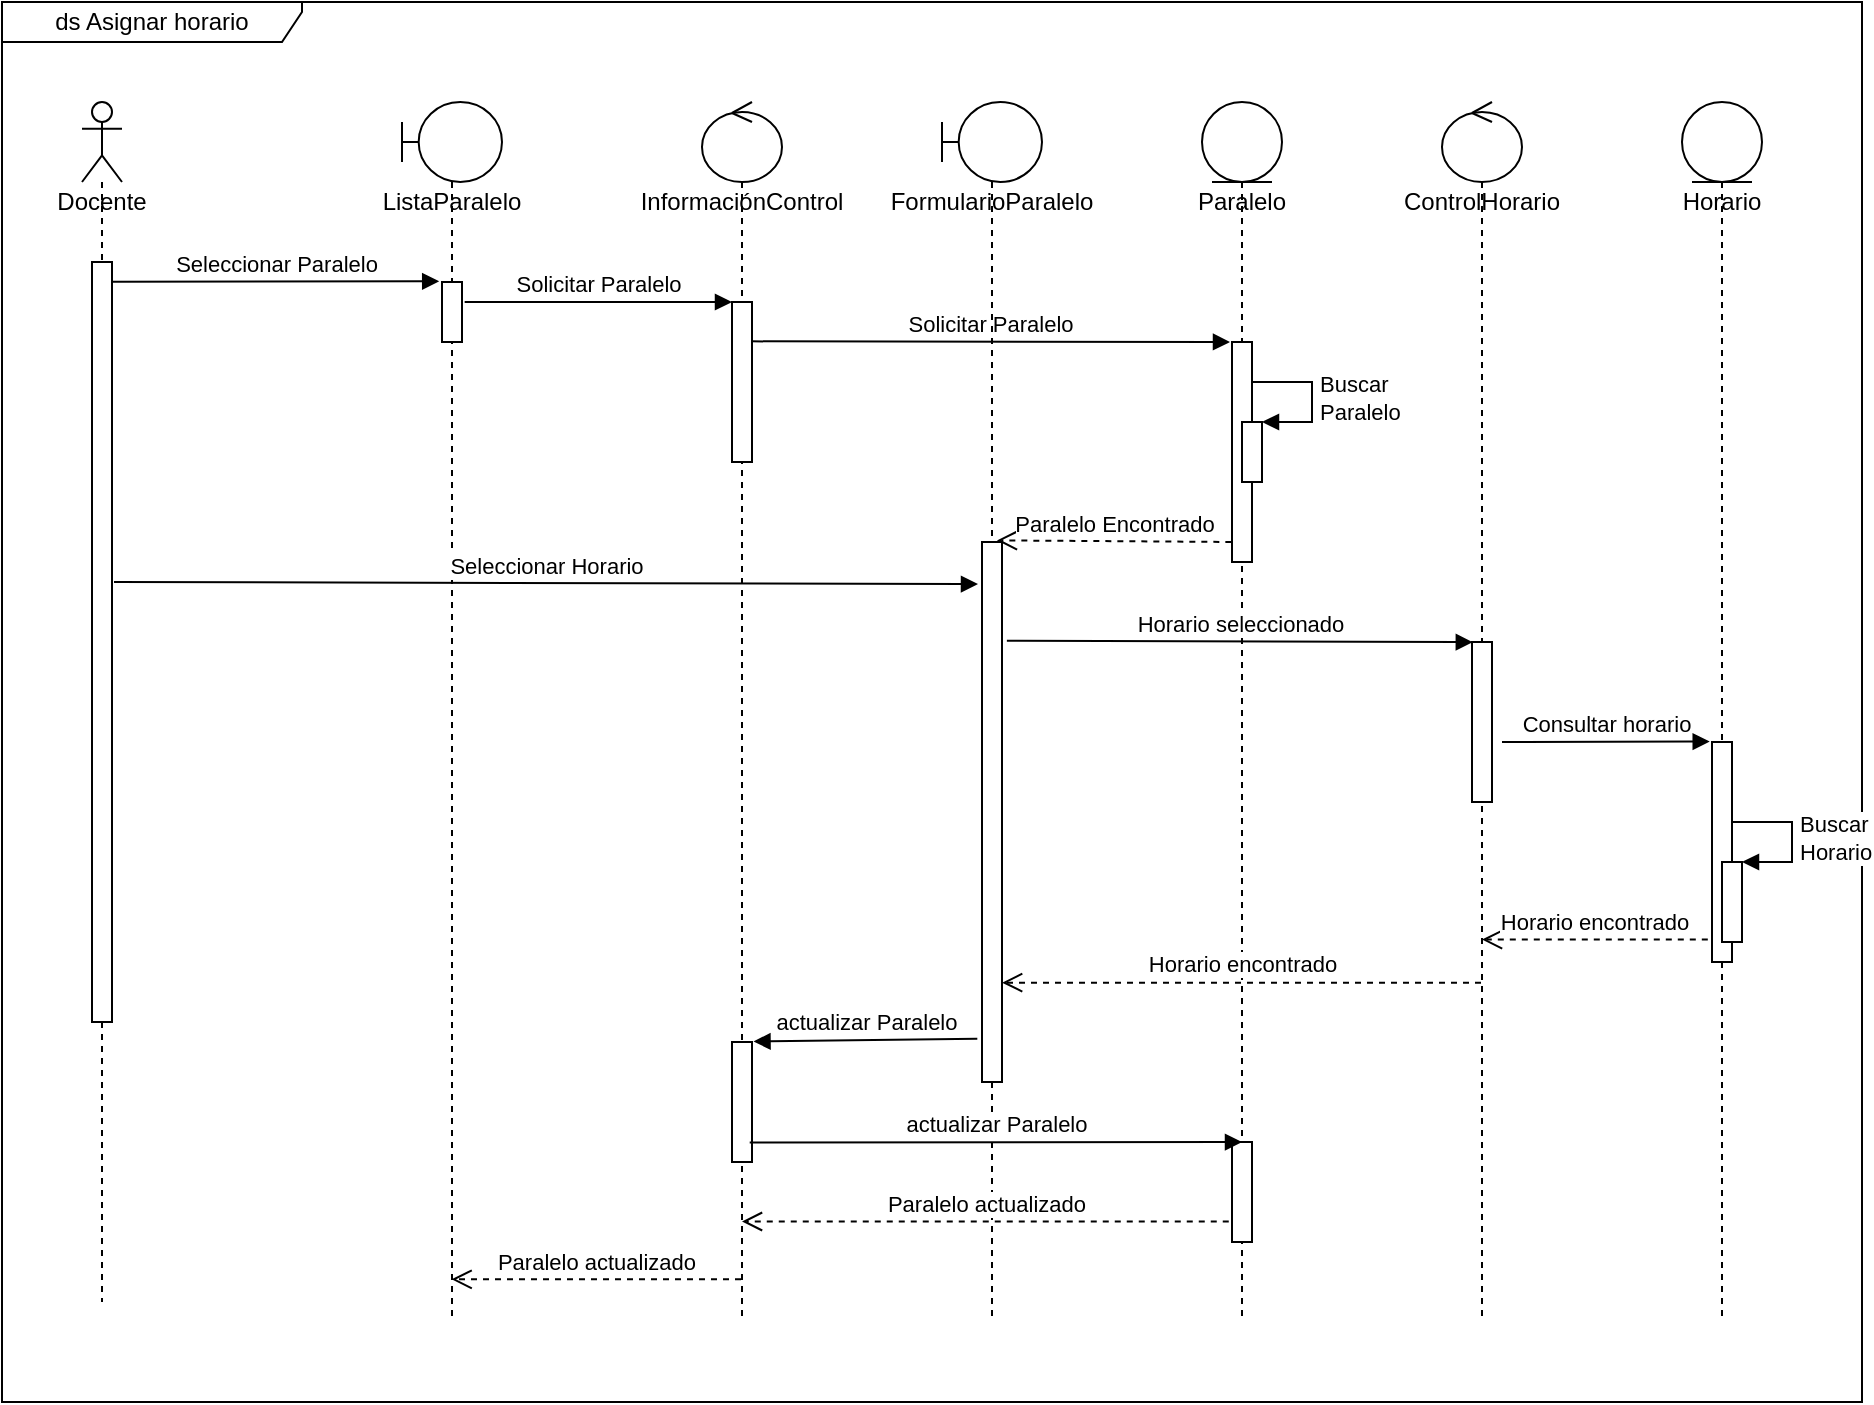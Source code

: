 <mxfile version="15.2.9" type="github" pages="8">
  <diagram id="_HX7C-_-xrdocrziK9E9" name="Horario">
    <mxGraphModel dx="1068" dy="452" grid="1" gridSize="10" guides="1" tooltips="1" connect="1" arrows="1" fold="1" page="1" pageScale="1" pageWidth="827" pageHeight="1169" math="0" shadow="0">
      <root>
        <mxCell id="fN1Aq6jOpkyJkZBDEy37-0" />
        <mxCell id="fN1Aq6jOpkyJkZBDEy37-1" parent="fN1Aq6jOpkyJkZBDEy37-0" />
        <mxCell id="s0T0v7lY_ACw9eWzOtKl-0" value="ds Asignar horario" style="shape=umlFrame;whiteSpace=wrap;html=1;width=150;height=20;" parent="fN1Aq6jOpkyJkZBDEy37-1" vertex="1">
          <mxGeometry x="20" y="20" width="930" height="700" as="geometry" />
        </mxCell>
        <mxCell id="s0T0v7lY_ACw9eWzOtKl-1" value="Docente" style="shape=umlLifeline;participant=umlActor;perimeter=lifelinePerimeter;whiteSpace=wrap;html=1;container=1;collapsible=0;recursiveResize=0;verticalAlign=top;spacingTop=36;outlineConnect=0;" parent="fN1Aq6jOpkyJkZBDEy37-1" vertex="1">
          <mxGeometry x="60" y="70" width="20" height="600" as="geometry" />
        </mxCell>
        <mxCell id="s0T0v7lY_ACw9eWzOtKl-2" value="ListaParalelo" style="shape=umlLifeline;participant=umlBoundary;perimeter=lifelinePerimeter;whiteSpace=wrap;html=1;container=1;collapsible=0;recursiveResize=0;verticalAlign=top;spacingTop=36;outlineConnect=0;" parent="fN1Aq6jOpkyJkZBDEy37-1" vertex="1">
          <mxGeometry x="220" y="70" width="50" height="610" as="geometry" />
        </mxCell>
        <mxCell id="s0T0v7lY_ACw9eWzOtKl-3" value="" style="html=1;points=[];perimeter=orthogonalPerimeter;" parent="s0T0v7lY_ACw9eWzOtKl-2" vertex="1">
          <mxGeometry x="20" y="90" width="10" height="30" as="geometry" />
        </mxCell>
        <mxCell id="s0T0v7lY_ACw9eWzOtKl-4" value="InformaciónControl" style="shape=umlLifeline;participant=umlControl;perimeter=lifelinePerimeter;whiteSpace=wrap;html=1;container=1;collapsible=0;recursiveResize=0;verticalAlign=top;spacingTop=36;outlineConnect=0;" parent="fN1Aq6jOpkyJkZBDEy37-1" vertex="1">
          <mxGeometry x="370" y="70" width="40" height="610" as="geometry" />
        </mxCell>
        <mxCell id="s0T0v7lY_ACw9eWzOtKl-5" value="" style="html=1;points=[];perimeter=orthogonalPerimeter;" parent="s0T0v7lY_ACw9eWzOtKl-4" vertex="1">
          <mxGeometry x="15" y="100" width="10" height="80" as="geometry" />
        </mxCell>
        <mxCell id="s0T0v7lY_ACw9eWzOtKl-6" value="" style="html=1;points=[];perimeter=orthogonalPerimeter;" parent="s0T0v7lY_ACw9eWzOtKl-4" vertex="1">
          <mxGeometry x="15" y="470" width="10" height="60" as="geometry" />
        </mxCell>
        <mxCell id="s0T0v7lY_ACw9eWzOtKl-7" value="Paralelo" style="shape=umlLifeline;participant=umlEntity;perimeter=lifelinePerimeter;whiteSpace=wrap;html=1;container=1;collapsible=0;recursiveResize=0;verticalAlign=top;spacingTop=36;outlineConnect=0;" parent="fN1Aq6jOpkyJkZBDEy37-1" vertex="1">
          <mxGeometry x="620" y="70" width="40" height="610" as="geometry" />
        </mxCell>
        <mxCell id="s0T0v7lY_ACw9eWzOtKl-8" value="" style="html=1;points=[];perimeter=orthogonalPerimeter;" parent="s0T0v7lY_ACw9eWzOtKl-7" vertex="1">
          <mxGeometry x="15" y="120" width="10" height="110" as="geometry" />
        </mxCell>
        <mxCell id="s0T0v7lY_ACw9eWzOtKl-9" value="" style="html=1;points=[];perimeter=orthogonalPerimeter;" parent="s0T0v7lY_ACw9eWzOtKl-7" vertex="1">
          <mxGeometry x="15" y="520" width="10" height="50" as="geometry" />
        </mxCell>
        <mxCell id="s0T0v7lY_ACw9eWzOtKl-10" value="" style="html=1;points=[];perimeter=orthogonalPerimeter;" parent="fN1Aq6jOpkyJkZBDEy37-1" vertex="1">
          <mxGeometry x="65" y="150" width="10" height="380" as="geometry" />
        </mxCell>
        <mxCell id="s0T0v7lY_ACw9eWzOtKl-11" value="Seleccionar Paralelo" style="html=1;verticalAlign=bottom;endArrow=block;exitX=1.041;exitY=0.026;exitDx=0;exitDy=0;exitPerimeter=0;entryX=-0.14;entryY=-0.012;entryDx=0;entryDy=0;entryPerimeter=0;" parent="fN1Aq6jOpkyJkZBDEy37-1" source="s0T0v7lY_ACw9eWzOtKl-10" target="s0T0v7lY_ACw9eWzOtKl-3" edge="1">
          <mxGeometry width="80" relative="1" as="geometry">
            <mxPoint x="120" y="170" as="sourcePoint" />
            <mxPoint x="200" y="170" as="targetPoint" />
          </mxGeometry>
        </mxCell>
        <mxCell id="s0T0v7lY_ACw9eWzOtKl-12" value="Solicitar Paralelo" style="html=1;verticalAlign=bottom;endArrow=block;exitX=1.133;exitY=0.333;exitDx=0;exitDy=0;exitPerimeter=0;entryX=0;entryY=0;entryDx=0;entryDy=0;entryPerimeter=0;" parent="fN1Aq6jOpkyJkZBDEy37-1" source="s0T0v7lY_ACw9eWzOtKl-3" target="s0T0v7lY_ACw9eWzOtKl-5" edge="1">
          <mxGeometry width="80" relative="1" as="geometry">
            <mxPoint x="260" y="170" as="sourcePoint" />
            <mxPoint x="370" y="170" as="targetPoint" />
          </mxGeometry>
        </mxCell>
        <mxCell id="s0T0v7lY_ACw9eWzOtKl-13" value="Solicitar Paralelo" style="html=1;verticalAlign=bottom;endArrow=block;exitX=0.967;exitY=0.246;exitDx=0;exitDy=0;exitPerimeter=0;entryX=-0.1;entryY=0;entryDx=0;entryDy=0;entryPerimeter=0;" parent="fN1Aq6jOpkyJkZBDEy37-1" source="s0T0v7lY_ACw9eWzOtKl-5" target="s0T0v7lY_ACw9eWzOtKl-8" edge="1">
          <mxGeometry width="80" relative="1" as="geometry">
            <mxPoint x="400" y="190" as="sourcePoint" />
            <mxPoint x="480" y="190" as="targetPoint" />
          </mxGeometry>
        </mxCell>
        <mxCell id="s0T0v7lY_ACw9eWzOtKl-14" value="" style="html=1;points=[];perimeter=orthogonalPerimeter;" parent="fN1Aq6jOpkyJkZBDEy37-1" vertex="1">
          <mxGeometry x="640" y="230" width="10" height="30" as="geometry" />
        </mxCell>
        <mxCell id="s0T0v7lY_ACw9eWzOtKl-15" value="Buscar &lt;br&gt;Paralelo" style="edgeStyle=orthogonalEdgeStyle;html=1;align=left;spacingLeft=2;endArrow=block;rounded=0;entryX=1;entryY=0;" parent="fN1Aq6jOpkyJkZBDEy37-1" target="s0T0v7lY_ACw9eWzOtKl-14" edge="1">
          <mxGeometry relative="1" as="geometry">
            <mxPoint x="645" y="210" as="sourcePoint" />
            <Array as="points">
              <mxPoint x="675" y="210" />
            </Array>
          </mxGeometry>
        </mxCell>
        <mxCell id="s0T0v7lY_ACw9eWzOtKl-16" value="Paralelo Encontrado" style="html=1;verticalAlign=bottom;endArrow=open;dashed=1;endSize=8;exitX=-0.033;exitY=0.909;exitDx=0;exitDy=0;exitPerimeter=0;entryX=0.748;entryY=-0.003;entryDx=0;entryDy=0;entryPerimeter=0;" parent="fN1Aq6jOpkyJkZBDEy37-1" source="s0T0v7lY_ACw9eWzOtKl-8" target="s0T0v7lY_ACw9eWzOtKl-18" edge="1">
          <mxGeometry relative="1" as="geometry">
            <mxPoint x="510" y="290" as="sourcePoint" />
            <mxPoint x="525" y="290.24" as="targetPoint" />
          </mxGeometry>
        </mxCell>
        <mxCell id="s0T0v7lY_ACw9eWzOtKl-17" value="FormularioParalelo" style="shape=umlLifeline;participant=umlBoundary;perimeter=lifelinePerimeter;whiteSpace=wrap;html=1;container=1;collapsible=0;recursiveResize=0;verticalAlign=top;spacingTop=36;outlineConnect=0;" parent="fN1Aq6jOpkyJkZBDEy37-1" vertex="1">
          <mxGeometry x="490" y="70" width="50" height="610" as="geometry" />
        </mxCell>
        <mxCell id="s0T0v7lY_ACw9eWzOtKl-18" value="" style="html=1;points=[];perimeter=orthogonalPerimeter;" parent="s0T0v7lY_ACw9eWzOtKl-17" vertex="1">
          <mxGeometry x="20" y="220" width="10" height="270" as="geometry" />
        </mxCell>
        <mxCell id="s0T0v7lY_ACw9eWzOtKl-19" value="Seleccionar Horario" style="html=1;verticalAlign=bottom;endArrow=block;entryX=-0.2;entryY=0.078;entryDx=0;entryDy=0;entryPerimeter=0;exitX=1.1;exitY=0.421;exitDx=0;exitDy=0;exitPerimeter=0;" parent="fN1Aq6jOpkyJkZBDEy37-1" source="s0T0v7lY_ACw9eWzOtKl-10" target="s0T0v7lY_ACw9eWzOtKl-18" edge="1">
          <mxGeometry width="80" relative="1" as="geometry">
            <mxPoint x="90" y="311" as="sourcePoint" />
            <mxPoint x="160" y="310" as="targetPoint" />
          </mxGeometry>
        </mxCell>
        <mxCell id="s0T0v7lY_ACw9eWzOtKl-20" value="Horario" style="shape=umlLifeline;participant=umlEntity;perimeter=lifelinePerimeter;whiteSpace=wrap;html=1;container=1;collapsible=0;recursiveResize=0;verticalAlign=top;spacingTop=36;outlineConnect=0;" parent="fN1Aq6jOpkyJkZBDEy37-1" vertex="1">
          <mxGeometry x="860" y="70" width="40" height="610" as="geometry" />
        </mxCell>
        <mxCell id="s0T0v7lY_ACw9eWzOtKl-21" value="" style="html=1;points=[];perimeter=orthogonalPerimeter;" parent="s0T0v7lY_ACw9eWzOtKl-20" vertex="1">
          <mxGeometry x="15" y="320" width="10" height="110" as="geometry" />
        </mxCell>
        <mxCell id="s0T0v7lY_ACw9eWzOtKl-22" value="" style="html=1;points=[];perimeter=orthogonalPerimeter;" parent="s0T0v7lY_ACw9eWzOtKl-20" vertex="1">
          <mxGeometry x="20" y="380" width="10" height="40" as="geometry" />
        </mxCell>
        <mxCell id="s0T0v7lY_ACw9eWzOtKl-23" value="Buscar&lt;br&gt;Horario" style="edgeStyle=orthogonalEdgeStyle;html=1;align=left;spacingLeft=2;endArrow=block;rounded=0;entryX=1;entryY=0;" parent="s0T0v7lY_ACw9eWzOtKl-20" target="s0T0v7lY_ACw9eWzOtKl-22" edge="1">
          <mxGeometry relative="1" as="geometry">
            <mxPoint x="25" y="360" as="sourcePoint" />
            <Array as="points">
              <mxPoint x="55" y="360" />
            </Array>
          </mxGeometry>
        </mxCell>
        <mxCell id="s0T0v7lY_ACw9eWzOtKl-24" value="ControlHorario" style="shape=umlLifeline;participant=umlControl;perimeter=lifelinePerimeter;whiteSpace=wrap;html=1;container=1;collapsible=0;recursiveResize=0;verticalAlign=top;spacingTop=36;outlineConnect=0;" parent="fN1Aq6jOpkyJkZBDEy37-1" vertex="1">
          <mxGeometry x="740" y="70" width="40" height="610" as="geometry" />
        </mxCell>
        <mxCell id="s0T0v7lY_ACw9eWzOtKl-25" value="" style="html=1;points=[];perimeter=orthogonalPerimeter;" parent="s0T0v7lY_ACw9eWzOtKl-24" vertex="1">
          <mxGeometry x="15" y="270" width="10" height="80" as="geometry" />
        </mxCell>
        <mxCell id="s0T0v7lY_ACw9eWzOtKl-26" value="Horario seleccionado" style="html=1;verticalAlign=bottom;endArrow=block;entryX=0.041;entryY=0.001;entryDx=0;entryDy=0;entryPerimeter=0;exitX=1.243;exitY=0.183;exitDx=0;exitDy=0;exitPerimeter=0;" parent="fN1Aq6jOpkyJkZBDEy37-1" source="s0T0v7lY_ACw9eWzOtKl-18" target="s0T0v7lY_ACw9eWzOtKl-25" edge="1">
          <mxGeometry width="80" relative="1" as="geometry">
            <mxPoint x="540" y="340" as="sourcePoint" />
            <mxPoint x="620" y="340" as="targetPoint" />
          </mxGeometry>
        </mxCell>
        <mxCell id="s0T0v7lY_ACw9eWzOtKl-27" value="Consultar horario" style="html=1;verticalAlign=bottom;endArrow=block;exitX=1.5;exitY=0.625;exitDx=0;exitDy=0;exitPerimeter=0;entryX=-0.114;entryY=-0.002;entryDx=0;entryDy=0;entryPerimeter=0;" parent="fN1Aq6jOpkyJkZBDEy37-1" source="s0T0v7lY_ACw9eWzOtKl-25" target="s0T0v7lY_ACw9eWzOtKl-21" edge="1">
          <mxGeometry width="80" relative="1" as="geometry">
            <mxPoint x="780" y="390" as="sourcePoint" />
            <mxPoint x="860" y="390" as="targetPoint" />
          </mxGeometry>
        </mxCell>
        <mxCell id="s0T0v7lY_ACw9eWzOtKl-28" value="Horario encontrado" style="html=1;verticalAlign=bottom;endArrow=open;dashed=1;endSize=8;exitX=-0.21;exitY=0.898;exitDx=0;exitDy=0;exitPerimeter=0;" parent="fN1Aq6jOpkyJkZBDEy37-1" source="s0T0v7lY_ACw9eWzOtKl-21" target="s0T0v7lY_ACw9eWzOtKl-24" edge="1">
          <mxGeometry relative="1" as="geometry">
            <mxPoint x="840" y="500" as="sourcePoint" />
            <mxPoint x="720" y="500" as="targetPoint" />
          </mxGeometry>
        </mxCell>
        <mxCell id="s0T0v7lY_ACw9eWzOtKl-29" value="Horario encontrado" style="html=1;verticalAlign=bottom;endArrow=open;dashed=1;endSize=8;entryX=1.005;entryY=0.816;entryDx=0;entryDy=0;entryPerimeter=0;" parent="fN1Aq6jOpkyJkZBDEy37-1" source="s0T0v7lY_ACw9eWzOtKl-24" target="s0T0v7lY_ACw9eWzOtKl-18" edge="1">
          <mxGeometry relative="1" as="geometry">
            <mxPoint x="752.88" y="498.78" as="sourcePoint" />
            <mxPoint x="640.004" y="498.78" as="targetPoint" />
          </mxGeometry>
        </mxCell>
        <mxCell id="s0T0v7lY_ACw9eWzOtKl-30" value="actualizar Paralelo" style="html=1;verticalAlign=bottom;endArrow=block;exitX=-0.233;exitY=0.92;exitDx=0;exitDy=0;exitPerimeter=0;entryX=1.076;entryY=-0.004;entryDx=0;entryDy=0;entryPerimeter=0;" parent="fN1Aq6jOpkyJkZBDEy37-1" source="s0T0v7lY_ACw9eWzOtKl-18" target="s0T0v7lY_ACw9eWzOtKl-6" edge="1">
          <mxGeometry width="80" relative="1" as="geometry">
            <mxPoint x="500" y="540" as="sourcePoint" />
            <mxPoint x="420" y="550" as="targetPoint" />
          </mxGeometry>
        </mxCell>
        <mxCell id="s0T0v7lY_ACw9eWzOtKl-31" value="actualizar Paralelo" style="html=1;verticalAlign=bottom;endArrow=block;exitX=0.886;exitY=0.837;exitDx=0;exitDy=0;exitPerimeter=0;entryX=0.5;entryY=0;entryDx=0;entryDy=0;entryPerimeter=0;" parent="fN1Aq6jOpkyJkZBDEy37-1" source="s0T0v7lY_ACw9eWzOtKl-6" target="s0T0v7lY_ACw9eWzOtKl-9" edge="1">
          <mxGeometry width="80" relative="1" as="geometry">
            <mxPoint x="440" y="590" as="sourcePoint" />
            <mxPoint x="520" y="590" as="targetPoint" />
          </mxGeometry>
        </mxCell>
        <mxCell id="s0T0v7lY_ACw9eWzOtKl-32" value="Paralelo actualizado" style="html=1;verticalAlign=bottom;endArrow=open;dashed=1;endSize=8;exitX=-0.162;exitY=0.795;exitDx=0;exitDy=0;exitPerimeter=0;" parent="fN1Aq6jOpkyJkZBDEy37-1" source="s0T0v7lY_ACw9eWzOtKl-9" target="s0T0v7lY_ACw9eWzOtKl-4" edge="1">
          <mxGeometry relative="1" as="geometry">
            <mxPoint x="570" y="670" as="sourcePoint" />
            <mxPoint x="490" y="670" as="targetPoint" />
          </mxGeometry>
        </mxCell>
        <mxCell id="s0T0v7lY_ACw9eWzOtKl-33" value="Paralelo actualizado" style="html=1;verticalAlign=bottom;endArrow=open;dashed=1;endSize=8;entryX=0.496;entryY=0.965;entryDx=0;entryDy=0;entryPerimeter=0;" parent="fN1Aq6jOpkyJkZBDEy37-1" source="s0T0v7lY_ACw9eWzOtKl-4" target="s0T0v7lY_ACw9eWzOtKl-2" edge="1">
          <mxGeometry relative="1" as="geometry">
            <mxPoint x="370" y="650" as="sourcePoint" />
            <mxPoint x="290" y="650" as="targetPoint" />
          </mxGeometry>
        </mxCell>
      </root>
    </mxGraphModel>
  </diagram>
  <diagram id="GvJSUxel8gke1JgPrGaI" name="Periodo">
    <mxGraphModel dx="890" dy="377" grid="1" gridSize="10" guides="1" tooltips="1" connect="1" arrows="1" fold="1" page="1" pageScale="1" pageWidth="827" pageHeight="1169" math="0" shadow="0">
      <root>
        <mxCell id="vAIrvBVkdXUhjPwRvJmk-0" />
        <mxCell id="vAIrvBVkdXUhjPwRvJmk-1" parent="vAIrvBVkdXUhjPwRvJmk-0" />
        <mxCell id="wsdtl6_DgESxPHP5_9CG-0" value="ds Asignar periodo académico" style="shape=umlFrame;whiteSpace=wrap;html=1;width=210;height=20;" parent="vAIrvBVkdXUhjPwRvJmk-1" vertex="1">
          <mxGeometry x="30" y="20" width="940" height="670" as="geometry" />
        </mxCell>
        <mxCell id="wsdtl6_DgESxPHP5_9CG-1" value="Docente" style="shape=umlLifeline;participant=umlActor;perimeter=lifelinePerimeter;whiteSpace=wrap;html=1;container=1;collapsible=0;recursiveResize=0;verticalAlign=top;spacingTop=36;outlineConnect=0;" parent="vAIrvBVkdXUhjPwRvJmk-1" vertex="1">
          <mxGeometry x="80" y="59" width="20" height="621" as="geometry" />
        </mxCell>
        <mxCell id="wsdtl6_DgESxPHP5_9CG-2" value="" style="html=1;points=[];perimeter=orthogonalPerimeter;" parent="wsdtl6_DgESxPHP5_9CG-1" vertex="1">
          <mxGeometry x="5" y="80" width="10" height="420" as="geometry" />
        </mxCell>
        <mxCell id="wsdtl6_DgESxPHP5_9CG-3" value="ListaParalelo" style="shape=umlLifeline;participant=umlBoundary;perimeter=lifelinePerimeter;whiteSpace=wrap;html=1;container=1;collapsible=0;recursiveResize=0;verticalAlign=top;spacingTop=36;outlineConnect=0;" parent="vAIrvBVkdXUhjPwRvJmk-1" vertex="1">
          <mxGeometry x="240" y="59" width="50" height="621" as="geometry" />
        </mxCell>
        <mxCell id="wsdtl6_DgESxPHP5_9CG-4" value="" style="html=1;points=[];perimeter=orthogonalPerimeter;" parent="wsdtl6_DgESxPHP5_9CG-3" vertex="1">
          <mxGeometry x="20" y="110" width="10" height="80" as="geometry" />
        </mxCell>
        <mxCell id="CJxCCCcHKgF4DZDpyW3m-23" value="" style="html=1;points=[];perimeter=orthogonalPerimeter;" parent="wsdtl6_DgESxPHP5_9CG-3" vertex="1">
          <mxGeometry x="20" y="581" width="10" height="29" as="geometry" />
        </mxCell>
        <mxCell id="CJxCCCcHKgF4DZDpyW3m-24" value="Actualizar Lista" style="edgeStyle=orthogonalEdgeStyle;html=1;align=left;spacingLeft=2;endArrow=block;rounded=0;entryX=1;entryY=0;" parent="wsdtl6_DgESxPHP5_9CG-3" target="CJxCCCcHKgF4DZDpyW3m-23" edge="1">
          <mxGeometry relative="1" as="geometry">
            <mxPoint x="25" y="561" as="sourcePoint" />
            <Array as="points">
              <mxPoint x="55" y="561" />
            </Array>
          </mxGeometry>
        </mxCell>
        <mxCell id="wsdtl6_DgESxPHP5_9CG-7" value="Periodo" style="shape=umlLifeline;participant=umlEntity;perimeter=lifelinePerimeter;whiteSpace=wrap;html=1;container=1;collapsible=0;recursiveResize=0;verticalAlign=top;spacingTop=36;outlineConnect=0;" parent="vAIrvBVkdXUhjPwRvJmk-1" vertex="1">
          <mxGeometry x="870" y="69" width="40" height="611" as="geometry" />
        </mxCell>
        <mxCell id="wsdtl6_DgESxPHP5_9CG-8" value="" style="html=1;points=[];perimeter=orthogonalPerimeter;" parent="wsdtl6_DgESxPHP5_9CG-7" vertex="1">
          <mxGeometry x="15" y="359" width="10" height="82" as="geometry" />
        </mxCell>
        <mxCell id="CJxCCCcHKgF4DZDpyW3m-12" value="" style="html=1;points=[];perimeter=orthogonalPerimeter;" parent="wsdtl6_DgESxPHP5_9CG-7" vertex="1">
          <mxGeometry x="20" y="403" width="10" height="30" as="geometry" />
        </mxCell>
        <mxCell id="CJxCCCcHKgF4DZDpyW3m-13" value="Buscar&lt;br&gt;Periodo" style="edgeStyle=orthogonalEdgeStyle;html=1;align=left;spacingLeft=2;endArrow=block;rounded=0;entryX=1;entryY=0;" parent="wsdtl6_DgESxPHP5_9CG-7" target="CJxCCCcHKgF4DZDpyW3m-12" edge="1">
          <mxGeometry relative="1" as="geometry">
            <mxPoint x="25" y="383" as="sourcePoint" />
            <Array as="points">
              <mxPoint x="55" y="383" />
            </Array>
          </mxGeometry>
        </mxCell>
        <mxCell id="wsdtl6_DgESxPHP5_9CG-9" value="PeriodoControl" style="shape=umlLifeline;participant=umlControl;perimeter=lifelinePerimeter;whiteSpace=wrap;html=1;container=1;collapsible=0;recursiveResize=0;verticalAlign=top;spacingTop=36;outlineConnect=0;" parent="vAIrvBVkdXUhjPwRvJmk-1" vertex="1">
          <mxGeometry x="740" y="69" width="40" height="611" as="geometry" />
        </mxCell>
        <mxCell id="wsdtl6_DgESxPHP5_9CG-10" value="" style="html=1;points=[];perimeter=orthogonalPerimeter;" parent="wsdtl6_DgESxPHP5_9CG-9" vertex="1">
          <mxGeometry x="15" y="315" width="10" height="50" as="geometry" />
        </mxCell>
        <mxCell id="wsdtl6_DgESxPHP5_9CG-13" value="Seleccionar Paralelo" style="html=1;verticalAlign=bottom;endArrow=block;exitX=1.186;exitY=0.071;exitDx=0;exitDy=0;exitPerimeter=0;entryX=-0.314;entryY=0;entryDx=0;entryDy=0;entryPerimeter=0;" parent="vAIrvBVkdXUhjPwRvJmk-1" source="wsdtl6_DgESxPHP5_9CG-2" target="wsdtl6_DgESxPHP5_9CG-4" edge="1">
          <mxGeometry width="80" relative="1" as="geometry">
            <mxPoint x="130" y="169" as="sourcePoint" />
            <mxPoint x="210" y="169" as="targetPoint" />
          </mxGeometry>
        </mxCell>
        <mxCell id="wsdtl6_DgESxPHP5_9CG-14" value="Consultar Periodo" style="html=1;verticalAlign=bottom;endArrow=block;entryX=0.186;entryY=0;entryDx=0;entryDy=0;entryPerimeter=0;exitX=1.1;exitY=0.875;exitDx=0;exitDy=0;exitPerimeter=0;" parent="vAIrvBVkdXUhjPwRvJmk-1" source="wsdtl6_DgESxPHP5_9CG-10" target="wsdtl6_DgESxPHP5_9CG-8" edge="1">
          <mxGeometry width="80" relative="1" as="geometry">
            <mxPoint x="480" y="249" as="sourcePoint" />
            <mxPoint x="643.43" y="249.56" as="targetPoint" />
            <Array as="points" />
          </mxGeometry>
        </mxCell>
        <mxCell id="wsdtl6_DgESxPHP5_9CG-15" value="Formulario Paralelo" style="shape=umlLifeline;participant=umlBoundary;perimeter=lifelinePerimeter;whiteSpace=wrap;html=1;container=1;collapsible=0;recursiveResize=0;verticalAlign=top;spacingTop=36;outlineConnect=0;" parent="vAIrvBVkdXUhjPwRvJmk-1" vertex="1">
          <mxGeometry x="620" y="69" width="50" height="611" as="geometry" />
        </mxCell>
        <mxCell id="wsdtl6_DgESxPHP5_9CG-16" value="" style="html=1;points=[];perimeter=orthogonalPerimeter;" parent="wsdtl6_DgESxPHP5_9CG-15" vertex="1">
          <mxGeometry x="20" y="244" width="10" height="226" as="geometry" />
        </mxCell>
        <mxCell id="wsdtl6_DgESxPHP5_9CG-19" value="Solicitar Paralelo" style="html=1;verticalAlign=bottom;endArrow=block;exitX=1.114;exitY=0.243;exitDx=0;exitDy=0;exitPerimeter=0;entryX=-0.2;entryY=0.05;entryDx=0;entryDy=0;entryPerimeter=0;" parent="vAIrvBVkdXUhjPwRvJmk-1" source="wsdtl6_DgESxPHP5_9CG-4" target="CJxCCCcHKgF4DZDpyW3m-1" edge="1">
          <mxGeometry width="80" relative="1" as="geometry">
            <mxPoint x="280" y="189" as="sourcePoint" />
            <mxPoint x="360" y="189" as="targetPoint" />
          </mxGeometry>
        </mxCell>
        <mxCell id="wsdtl6_DgESxPHP5_9CG-20" value="Periodo Selecionado" style="html=1;verticalAlign=bottom;endArrow=block;entryX=-0.2;entryY=0.1;entryDx=0;entryDy=0;entryPerimeter=0;" parent="vAIrvBVkdXUhjPwRvJmk-1" source="wsdtl6_DgESxPHP5_9CG-16" target="wsdtl6_DgESxPHP5_9CG-10" edge="1">
          <mxGeometry width="80" relative="1" as="geometry">
            <mxPoint x="651" y="427" as="sourcePoint" />
            <mxPoint x="755.71" y="421.68" as="targetPoint" />
          </mxGeometry>
        </mxCell>
        <mxCell id="CJxCCCcHKgF4DZDpyW3m-0" value="InformaciónControl" style="shape=umlLifeline;participant=umlControl;perimeter=lifelinePerimeter;whiteSpace=wrap;html=1;container=1;collapsible=0;recursiveResize=0;verticalAlign=top;spacingTop=36;outlineConnect=0;" parent="vAIrvBVkdXUhjPwRvJmk-1" vertex="1">
          <mxGeometry x="380" y="59" width="40" height="621" as="geometry" />
        </mxCell>
        <mxCell id="CJxCCCcHKgF4DZDpyW3m-1" value="" style="html=1;points=[];perimeter=orthogonalPerimeter;" parent="CJxCCCcHKgF4DZDpyW3m-0" vertex="1">
          <mxGeometry x="15" y="120" width="10" height="200" as="geometry" />
        </mxCell>
        <mxCell id="CJxCCCcHKgF4DZDpyW3m-16" value="" style="html=1;points=[];perimeter=orthogonalPerimeter;" parent="CJxCCCcHKgF4DZDpyW3m-0" vertex="1">
          <mxGeometry x="15" y="464" width="10" height="36" as="geometry" />
        </mxCell>
        <mxCell id="CJxCCCcHKgF4DZDpyW3m-4" value="Paralelo" style="shape=umlLifeline;participant=umlEntity;perimeter=lifelinePerimeter;whiteSpace=wrap;html=1;container=1;collapsible=0;recursiveResize=0;verticalAlign=top;spacingTop=36;outlineConnect=0;" parent="vAIrvBVkdXUhjPwRvJmk-1" vertex="1">
          <mxGeometry x="500" y="59" width="40" height="621" as="geometry" />
        </mxCell>
        <mxCell id="CJxCCCcHKgF4DZDpyW3m-5" value="" style="html=1;points=[];perimeter=orthogonalPerimeter;" parent="CJxCCCcHKgF4DZDpyW3m-4" vertex="1">
          <mxGeometry x="15" y="130" width="10" height="160" as="geometry" />
        </mxCell>
        <mxCell id="CJxCCCcHKgF4DZDpyW3m-7" value="" style="html=1;points=[];perimeter=orthogonalPerimeter;" parent="CJxCCCcHKgF4DZDpyW3m-4" vertex="1">
          <mxGeometry x="20" y="211" width="10" height="40" as="geometry" />
        </mxCell>
        <mxCell id="CJxCCCcHKgF4DZDpyW3m-8" value="Buscar&lt;br&gt;Datos" style="edgeStyle=orthogonalEdgeStyle;html=1;align=left;spacingLeft=2;endArrow=block;rounded=0;entryX=1;entryY=0;" parent="CJxCCCcHKgF4DZDpyW3m-4" target="CJxCCCcHKgF4DZDpyW3m-7" edge="1">
          <mxGeometry relative="1" as="geometry">
            <mxPoint x="25" y="191" as="sourcePoint" />
            <Array as="points">
              <mxPoint x="55" y="191" />
            </Array>
          </mxGeometry>
        </mxCell>
        <mxCell id="CJxCCCcHKgF4DZDpyW3m-6" value="Solicitar Paralelo" style="html=1;verticalAlign=bottom;endArrow=block;exitX=1.1;exitY=0.095;exitDx=0;exitDy=0;exitPerimeter=0;entryX=-0.1;entryY=0.046;entryDx=0;entryDy=0;entryPerimeter=0;" parent="vAIrvBVkdXUhjPwRvJmk-1" source="CJxCCCcHKgF4DZDpyW3m-1" target="CJxCCCcHKgF4DZDpyW3m-5" edge="1">
          <mxGeometry width="80" relative="1" as="geometry">
            <mxPoint x="410.0" y="198.44" as="sourcePoint" />
            <mxPoint x="531.86" y="199" as="targetPoint" />
          </mxGeometry>
        </mxCell>
        <mxCell id="CJxCCCcHKgF4DZDpyW3m-9" value="Paralelo encontrado" style="html=1;verticalAlign=bottom;endArrow=block;exitX=0.9;exitY=0.87;exitDx=0;exitDy=0;exitPerimeter=0;" parent="vAIrvBVkdXUhjPwRvJmk-1" source="CJxCCCcHKgF4DZDpyW3m-5" edge="1">
          <mxGeometry x="0.057" y="13" width="80" relative="1" as="geometry">
            <mxPoint x="530" y="350" as="sourcePoint" />
            <mxPoint x="640" y="328" as="targetPoint" />
            <mxPoint as="offset" />
          </mxGeometry>
        </mxCell>
        <mxCell id="CJxCCCcHKgF4DZDpyW3m-14" value="Periodo encontrado" style="html=1;verticalAlign=bottom;endArrow=open;dashed=1;endSize=8;exitX=0.1;exitY=0.939;exitDx=0;exitDy=0;exitPerimeter=0;" parent="vAIrvBVkdXUhjPwRvJmk-1" source="wsdtl6_DgESxPHP5_9CG-8" target="wsdtl6_DgESxPHP5_9CG-9" edge="1">
          <mxGeometry relative="1" as="geometry">
            <mxPoint x="870" y="510" as="sourcePoint" />
            <mxPoint x="790" y="510" as="targetPoint" />
          </mxGeometry>
        </mxCell>
        <mxCell id="CJxCCCcHKgF4DZDpyW3m-15" value="Periodo encontrado" style="html=1;verticalAlign=bottom;endArrow=open;dashed=1;endSize=8;" parent="vAIrvBVkdXUhjPwRvJmk-1" source="wsdtl6_DgESxPHP5_9CG-9" target="wsdtl6_DgESxPHP5_9CG-15" edge="1">
          <mxGeometry relative="1" as="geometry">
            <mxPoint x="750" y="520" as="sourcePoint" />
            <mxPoint x="670" y="520" as="targetPoint" />
            <Array as="points">
              <mxPoint x="730" y="520" />
            </Array>
          </mxGeometry>
        </mxCell>
        <mxCell id="CJxCCCcHKgF4DZDpyW3m-17" value="Actualizar Paralelo" style="html=1;verticalAlign=bottom;endArrow=block;exitX=-0.3;exitY=0.956;exitDx=0;exitDy=0;exitPerimeter=0;entryX=1.1;entryY=0.15;entryDx=0;entryDy=0;entryPerimeter=0;" parent="vAIrvBVkdXUhjPwRvJmk-1" source="wsdtl6_DgESxPHP5_9CG-16" target="CJxCCCcHKgF4DZDpyW3m-16" edge="1">
          <mxGeometry width="80" relative="1" as="geometry">
            <mxPoint x="490" y="540" as="sourcePoint" />
            <mxPoint x="570" y="540" as="targetPoint" />
          </mxGeometry>
        </mxCell>
        <mxCell id="CJxCCCcHKgF4DZDpyW3m-18" value="Actualizar Paralelo" style="html=1;verticalAlign=bottom;endArrow=block;entryX=0.2;entryY=0.2;entryDx=0;entryDy=0;entryPerimeter=0;" parent="vAIrvBVkdXUhjPwRvJmk-1" source="CJxCCCcHKgF4DZDpyW3m-16" target="CJxCCCcHKgF4DZDpyW3m-19" edge="1">
          <mxGeometry width="80" relative="1" as="geometry">
            <mxPoint x="430" y="550" as="sourcePoint" />
            <mxPoint x="510" y="550" as="targetPoint" />
          </mxGeometry>
        </mxCell>
        <mxCell id="CJxCCCcHKgF4DZDpyW3m-19" value="" style="html=1;points=[];perimeter=orthogonalPerimeter;" parent="vAIrvBVkdXUhjPwRvJmk-1" vertex="1">
          <mxGeometry x="515" y="540" width="10" height="50" as="geometry" />
        </mxCell>
        <mxCell id="CJxCCCcHKgF4DZDpyW3m-21" value="Paralelo actualizado" style="html=1;verticalAlign=bottom;endArrow=open;dashed=1;endSize=8;exitX=0;exitY=0.86;exitDx=0;exitDy=0;exitPerimeter=0;" parent="vAIrvBVkdXUhjPwRvJmk-1" source="CJxCCCcHKgF4DZDpyW3m-19" target="CJxCCCcHKgF4DZDpyW3m-0" edge="1">
          <mxGeometry relative="1" as="geometry">
            <mxPoint x="450" y="600" as="sourcePoint" />
            <mxPoint x="370" y="600" as="targetPoint" />
          </mxGeometry>
        </mxCell>
        <mxCell id="CJxCCCcHKgF4DZDpyW3m-22" value="Paralelo Actualizado" style="html=1;verticalAlign=bottom;endArrow=open;dashed=1;endSize=8;" parent="vAIrvBVkdXUhjPwRvJmk-1" source="CJxCCCcHKgF4DZDpyW3m-0" target="wsdtl6_DgESxPHP5_9CG-3" edge="1">
          <mxGeometry relative="1" as="geometry">
            <mxPoint x="370" y="600" as="sourcePoint" />
            <mxPoint x="290" y="600" as="targetPoint" />
            <Array as="points">
              <mxPoint x="340" y="600" />
            </Array>
          </mxGeometry>
        </mxCell>
      </root>
    </mxGraphModel>
  </diagram>
  <diagram id="gjQo7fiL8aJkNFbl3ipi" name="Paralelo">
    <mxGraphModel dx="1068" dy="452" grid="1" gridSize="10" guides="1" tooltips="1" connect="1" arrows="1" fold="1" page="1" pageScale="1" pageWidth="827" pageHeight="1169" math="0" shadow="0">
      <root>
        <mxCell id="svX5haNyTEerBHDcNR1J-0" />
        <mxCell id="svX5haNyTEerBHDcNR1J-1" parent="svX5haNyTEerBHDcNR1J-0" />
        <mxCell id="U3gXx_m18bi9aJ7KAt2T-0" value="ds ingresar nuevo paralelo" style="shape=umlFrame;whiteSpace=wrap;html=1;width=250;height=20;" parent="svX5haNyTEerBHDcNR1J-1" vertex="1">
          <mxGeometry x="20" y="20" width="980" height="660" as="geometry" />
        </mxCell>
        <mxCell id="U3gXx_m18bi9aJ7KAt2T-1" value="Asignatura" style="shape=umlLifeline;participant=umlEntity;perimeter=lifelinePerimeter;whiteSpace=wrap;html=1;container=1;collapsible=0;recursiveResize=0;verticalAlign=top;spacingTop=36;outlineConnect=0;" parent="svX5haNyTEerBHDcNR1J-1" vertex="1">
          <mxGeometry x="660" y="80" width="40" height="560" as="geometry" />
        </mxCell>
        <mxCell id="U3gXx_m18bi9aJ7KAt2T-2" value="" style="html=1;points=[];perimeter=orthogonalPerimeter;" parent="U3gXx_m18bi9aJ7KAt2T-1" vertex="1">
          <mxGeometry x="15" y="181" width="10" height="60" as="geometry" />
        </mxCell>
        <mxCell id="2JfRS0MbNV9--BMvZqfB-3" value="" style="html=1;points=[];perimeter=orthogonalPerimeter;" vertex="1" parent="U3gXx_m18bi9aJ7KAt2T-1">
          <mxGeometry x="20" y="203.5" width="10" height="15" as="geometry" />
        </mxCell>
        <mxCell id="2JfRS0MbNV9--BMvZqfB-2" value="Buscar&lt;br&gt;datos" style="edgeStyle=orthogonalEdgeStyle;html=1;align=left;spacingLeft=2;endArrow=block;rounded=0;entryX=1.229;entryY=0.562;entryDx=0;entryDy=0;entryPerimeter=0;exitX=1.043;exitY=0.198;exitDx=0;exitDy=0;exitPerimeter=0;" edge="1" parent="U3gXx_m18bi9aJ7KAt2T-1" target="2JfRS0MbNV9--BMvZqfB-3" source="U3gXx_m18bi9aJ7KAt2T-2">
          <mxGeometry relative="1" as="geometry">
            <mxPoint x="45" y="185.0" as="sourcePoint" />
            <Array as="points">
              <mxPoint x="50" y="193" />
              <mxPoint x="50" y="212" />
            </Array>
          </mxGeometry>
        </mxCell>
        <mxCell id="U3gXx_m18bi9aJ7KAt2T-3" value="FormularioParalelo" style="shape=umlLifeline;participant=umlBoundary;perimeter=lifelinePerimeter;whiteSpace=wrap;html=1;container=1;collapsible=0;recursiveResize=0;verticalAlign=top;spacingTop=36;outlineConnect=0;" parent="svX5haNyTEerBHDcNR1J-1" vertex="1">
          <mxGeometry x="360" y="80" width="50" height="560" as="geometry" />
        </mxCell>
        <mxCell id="U3gXx_m18bi9aJ7KAt2T-4" value="ListaParalelo" style="shape=umlLifeline;participant=umlBoundary;perimeter=lifelinePerimeter;whiteSpace=wrap;html=1;container=1;collapsible=0;recursiveResize=0;verticalAlign=top;spacingTop=36;outlineConnect=0;" parent="svX5haNyTEerBHDcNR1J-1" vertex="1">
          <mxGeometry x="190" y="80" width="50" height="560" as="geometry" />
        </mxCell>
        <mxCell id="U3gXx_m18bi9aJ7KAt2T-5" value="" style="html=1;points=[];perimeter=orthogonalPerimeter;" parent="U3gXx_m18bi9aJ7KAt2T-4" vertex="1">
          <mxGeometry x="20" y="420" width="10" height="130" as="geometry" />
        </mxCell>
        <mxCell id="U3gXx_m18bi9aJ7KAt2T-6" value="" style="html=1;points=[];perimeter=orthogonalPerimeter;" parent="U3gXx_m18bi9aJ7KAt2T-4" vertex="1">
          <mxGeometry x="26" y="475" width="10" height="30" as="geometry" />
        </mxCell>
        <mxCell id="U3gXx_m18bi9aJ7KAt2T-7" value="actualizar Lista" style="edgeStyle=orthogonalEdgeStyle;html=1;align=left;spacingLeft=2;endArrow=block;rounded=0;entryX=1.229;entryY=0.524;entryDx=0;entryDy=0;entryPerimeter=0;" parent="U3gXx_m18bi9aJ7KAt2T-4" target="U3gXx_m18bi9aJ7KAt2T-6" edge="1">
          <mxGeometry relative="1" as="geometry">
            <mxPoint x="29" y="460" as="sourcePoint" />
            <Array as="points">
              <mxPoint x="55" y="460" />
              <mxPoint x="55" y="491" />
              <mxPoint x="38" y="491" />
            </Array>
          </mxGeometry>
        </mxCell>
        <mxCell id="U3gXx_m18bi9aJ7KAt2T-8" value="Docente" style="shape=umlLifeline;participant=umlActor;perimeter=lifelinePerimeter;whiteSpace=wrap;html=1;container=1;collapsible=0;recursiveResize=0;verticalAlign=top;spacingTop=36;outlineConnect=0;" parent="svX5haNyTEerBHDcNR1J-1" vertex="1">
          <mxGeometry x="50" y="80" width="20" height="560" as="geometry" />
        </mxCell>
        <mxCell id="U3gXx_m18bi9aJ7KAt2T-9" value="" style="html=1;points=[];perimeter=orthogonalPerimeter;" parent="U3gXx_m18bi9aJ7KAt2T-8" vertex="1">
          <mxGeometry x="5" y="80" width="10" height="470" as="geometry" />
        </mxCell>
        <mxCell id="U3gXx_m18bi9aJ7KAt2T-10" value="ControlInformación" style="shape=umlLifeline;participant=umlControl;perimeter=lifelinePerimeter;whiteSpace=wrap;html=1;container=1;collapsible=0;recursiveResize=0;verticalAlign=top;spacingTop=36;outlineConnect=0;" parent="svX5haNyTEerBHDcNR1J-1" vertex="1">
          <mxGeometry x="787" y="80" width="40" height="560" as="geometry" />
        </mxCell>
        <mxCell id="U3gXx_m18bi9aJ7KAt2T-11" value="" style="html=1;points=[];perimeter=orthogonalPerimeter;" parent="U3gXx_m18bi9aJ7KAt2T-10" vertex="1">
          <mxGeometry x="15" y="280" width="10" height="90" as="geometry" />
        </mxCell>
        <mxCell id="2JfRS0MbNV9--BMvZqfB-1" value="" style="html=1;points=[];perimeter=orthogonalPerimeter;" vertex="1" parent="U3gXx_m18bi9aJ7KAt2T-10">
          <mxGeometry x="21" y="320" width="10" height="20" as="geometry" />
        </mxCell>
        <mxCell id="2JfRS0MbNV9--BMvZqfB-0" value="Validar&lt;br&gt;datos" style="edgeStyle=orthogonalEdgeStyle;html=1;align=left;spacingLeft=2;endArrow=block;rounded=0;entryX=1.057;entryY=0.5;entryDx=0;entryDy=0;entryPerimeter=0;" edge="1" parent="U3gXx_m18bi9aJ7KAt2T-10" target="2JfRS0MbNV9--BMvZqfB-1">
          <mxGeometry relative="1" as="geometry">
            <mxPoint x="24" y="310" as="sourcePoint" />
            <Array as="points">
              <mxPoint x="24" y="310" />
              <mxPoint x="53" y="310" />
              <mxPoint x="53" y="330" />
            </Array>
          </mxGeometry>
        </mxCell>
        <mxCell id="U3gXx_m18bi9aJ7KAt2T-13" value="" style="html=1;points=[];perimeter=orthogonalPerimeter;" parent="svX5haNyTEerBHDcNR1J-1" vertex="1">
          <mxGeometry x="380" y="250" width="10" height="130" as="geometry" />
        </mxCell>
        <mxCell id="U3gXx_m18bi9aJ7KAt2T-15" value="Ingresar Datos" style="html=1;verticalAlign=bottom;endArrow=block;entryX=0;entryY=0;entryDx=0;entryDy=0;entryPerimeter=0;exitX=1.1;exitY=0.196;exitDx=0;exitDy=0;exitPerimeter=0;" parent="svX5haNyTEerBHDcNR1J-1" source="U3gXx_m18bi9aJ7KAt2T-9" target="U3gXx_m18bi9aJ7KAt2T-13" edge="1">
          <mxGeometry width="80" relative="1" as="geometry">
            <mxPoint x="70" y="250" as="sourcePoint" />
            <mxPoint x="350" y="250" as="targetPoint" />
            <Array as="points">
              <mxPoint x="300" y="250" />
            </Array>
          </mxGeometry>
        </mxCell>
        <mxCell id="U3gXx_m18bi9aJ7KAt2T-16" value="envío de información&amp;nbsp;" style="html=1;verticalAlign=bottom;endArrow=block;entryX=-0.343;entryY=0.1;entryDx=0;entryDy=0;entryPerimeter=0;exitX=1.114;exitY=0.927;exitDx=0;exitDy=0;exitPerimeter=0;" parent="svX5haNyTEerBHDcNR1J-1" source="U3gXx_m18bi9aJ7KAt2T-13" target="U3gXx_m18bi9aJ7KAt2T-11" edge="1">
          <mxGeometry width="80" relative="1" as="geometry">
            <mxPoint x="430" y="370" as="sourcePoint" />
            <mxPoint x="480" y="310" as="targetPoint" />
          </mxGeometry>
        </mxCell>
        <mxCell id="U3gXx_m18bi9aJ7KAt2T-21" value="Registrar Datos" style="html=1;verticalAlign=bottom;endArrow=block;exitX=1;exitY=0.9;exitDx=0;exitDy=0;exitPerimeter=0;entryX=-0.157;entryY=0.121;entryDx=0;entryDy=0;entryPerimeter=0;" parent="svX5haNyTEerBHDcNR1J-1" source="U3gXx_m18bi9aJ7KAt2T-11" target="U3gXx_m18bi9aJ7KAt2T-30" edge="1">
          <mxGeometry width="80" relative="1" as="geometry">
            <mxPoint x="580" y="400" as="sourcePoint" />
            <mxPoint x="932" y="440" as="targetPoint" />
          </mxGeometry>
        </mxCell>
        <mxCell id="U3gXx_m18bi9aJ7KAt2T-22" value="confirmar registro" style="html=1;verticalAlign=bottom;endArrow=open;dashed=1;endSize=8;exitX=-0.08;exitY=0.81;exitDx=0;exitDy=0;exitPerimeter=0;" parent="svX5haNyTEerBHDcNR1J-1" source="U3gXx_m18bi9aJ7KAt2T-30" target="U3gXx_m18bi9aJ7KAt2T-10" edge="1">
          <mxGeometry relative="1" as="geometry">
            <mxPoint x="715" y="509.02" as="sourcePoint" />
            <mxPoint x="420" y="448" as="targetPoint" />
          </mxGeometry>
        </mxCell>
        <mxCell id="U3gXx_m18bi9aJ7KAt2T-24" value="Asignatura &lt;br&gt;seccionada" style="html=1;verticalAlign=bottom;endArrow=block;exitX=0.94;exitY=0.073;exitDx=0;exitDy=0;exitPerimeter=0;entryX=-0.257;entryY=0.064;entryDx=0;entryDy=0;entryPerimeter=0;" parent="svX5haNyTEerBHDcNR1J-1" source="U3gXx_m18bi9aJ7KAt2T-13" target="U3gXx_m18bi9aJ7KAt2T-25" edge="1">
          <mxGeometry width="80" relative="1" as="geometry">
            <mxPoint x="410" y="250" as="sourcePoint" />
            <mxPoint x="530" y="259" as="targetPoint" />
          </mxGeometry>
        </mxCell>
        <mxCell id="U3gXx_m18bi9aJ7KAt2T-26" value="Consultar&lt;br&gt;&amp;nbsp;Asignaturas" style="html=1;verticalAlign=bottom;endArrow=block;exitX=1.229;exitY=0.099;exitDx=0;exitDy=0;exitPerimeter=0;entryX=0;entryY=-0.01;entryDx=0;entryDy=0;entryPerimeter=0;" parent="svX5haNyTEerBHDcNR1J-1" source="U3gXx_m18bi9aJ7KAt2T-25" target="U3gXx_m18bi9aJ7KAt2T-2" edge="1">
          <mxGeometry width="80" relative="1" as="geometry">
            <mxPoint x="580" y="260" as="sourcePoint" />
            <mxPoint x="710" y="273" as="targetPoint" />
          </mxGeometry>
        </mxCell>
        <mxCell id="U3gXx_m18bi9aJ7KAt2T-28" value="Asignaturas &lt;br&gt;encontradas" style="html=1;verticalAlign=bottom;endArrow=open;dashed=1;endSize=8;exitX=-0.2;exitY=0.8;exitDx=0;exitDy=0;exitPerimeter=0;" parent="svX5haNyTEerBHDcNR1J-1" edge="1" source="U3gXx_m18bi9aJ7KAt2T-2">
          <mxGeometry relative="1" as="geometry">
            <mxPoint x="560" y="330.0" as="sourcePoint" />
            <mxPoint x="551" y="310" as="targetPoint" />
          </mxGeometry>
        </mxCell>
        <mxCell id="U3gXx_m18bi9aJ7KAt2T-29" value="Paralelo" style="shape=umlLifeline;participant=umlEntity;perimeter=lifelinePerimeter;whiteSpace=wrap;html=1;container=1;collapsible=0;recursiveResize=0;verticalAlign=top;spacingTop=36;outlineConnect=0;" parent="svX5haNyTEerBHDcNR1J-1" vertex="1">
          <mxGeometry x="920" y="80" width="45" height="560" as="geometry" />
        </mxCell>
        <mxCell id="U3gXx_m18bi9aJ7KAt2T-30" value="" style="html=1;points=[];perimeter=orthogonalPerimeter;" parent="U3gXx_m18bi9aJ7KAt2T-29" vertex="1">
          <mxGeometry x="15" y="350" width="10" height="90" as="geometry" />
        </mxCell>
        <mxCell id="-a3rakLJRrHISflcEWRp-0" value="AsignaturaControl" style="shape=umlLifeline;participant=umlControl;perimeter=lifelinePerimeter;whiteSpace=wrap;html=1;container=1;collapsible=0;recursiveResize=0;verticalAlign=top;spacingTop=36;outlineConnect=0;" vertex="1" parent="svX5haNyTEerBHDcNR1J-1">
          <mxGeometry x="525" y="80" width="40" height="560" as="geometry" />
        </mxCell>
        <mxCell id="U3gXx_m18bi9aJ7KAt2T-25" value="" style="html=1;points=[];perimeter=orthogonalPerimeter;" parent="-a3rakLJRrHISflcEWRp-0" vertex="1">
          <mxGeometry x="15" y="175" width="10" height="65" as="geometry" />
        </mxCell>
        <mxCell id="2JfRS0MbNV9--BMvZqfB-4" value="Asignar&lt;br&gt;Asignatura" style="html=1;verticalAlign=bottom;endArrow=block;entryX=0.886;entryY=0.51;entryDx=0;entryDy=0;entryPerimeter=0;exitX=0.029;exitY=0.952;exitDx=0;exitDy=0;exitPerimeter=0;" edge="1" parent="svX5haNyTEerBHDcNR1J-1" source="U3gXx_m18bi9aJ7KAt2T-25" target="U3gXx_m18bi9aJ7KAt2T-13">
          <mxGeometry width="80" relative="1" as="geometry">
            <mxPoint x="430" y="320" as="sourcePoint" />
            <mxPoint x="510" y="320" as="targetPoint" />
          </mxGeometry>
        </mxCell>
        <mxCell id="Lyf3bjlgS5_0Ut8NxK5C-2" value="Notificar registro" style="html=1;verticalAlign=bottom;endArrow=open;dashed=1;endSize=8;entryX=0.9;entryY=0.177;entryDx=0;entryDy=0;entryPerimeter=0;" edge="1" parent="svX5haNyTEerBHDcNR1J-1" source="U3gXx_m18bi9aJ7KAt2T-10" target="U3gXx_m18bi9aJ7KAt2T-5">
          <mxGeometry relative="1" as="geometry">
            <mxPoint x="750" y="520" as="sourcePoint" />
            <mxPoint x="670" y="520" as="targetPoint" />
          </mxGeometry>
        </mxCell>
      </root>
    </mxGraphModel>
  </diagram>
  <diagram id="O1MOnWxQBzCRhsTeA5Aj" name="Asignatura">
    <mxGraphModel dx="1256" dy="532" grid="1" gridSize="10" guides="1" tooltips="1" connect="1" arrows="1" fold="1" page="1" pageScale="1" pageWidth="827" pageHeight="1169" math="0" shadow="0">
      <root>
        <mxCell id="0" />
        <mxCell id="1" parent="0" />
        <mxCell id="M_JUc7WQVPmsbjDvIYO8-2" value="ds crear asignatura" style="shape=umlFrame;whiteSpace=wrap;html=1;width=160;height=20;" parent="1" vertex="1">
          <mxGeometry x="20" y="20" width="660" height="620" as="geometry" />
        </mxCell>
        <mxCell id="M_JUc7WQVPmsbjDvIYO8-3" value="Asignatura" style="shape=umlLifeline;participant=umlEntity;perimeter=lifelinePerimeter;whiteSpace=wrap;html=1;container=1;collapsible=0;recursiveResize=0;verticalAlign=top;spacingTop=36;outlineConnect=0;" parent="1" vertex="1">
          <mxGeometry x="430" y="80" width="40" height="520" as="geometry" />
        </mxCell>
        <mxCell id="M_JUc7WQVPmsbjDvIYO8-4" value="" style="html=1;points=[];perimeter=orthogonalPerimeter;" parent="M_JUc7WQVPmsbjDvIYO8-3" vertex="1">
          <mxGeometry x="15" y="220" width="10" height="70" as="geometry" />
        </mxCell>
        <mxCell id="M_JUc7WQVPmsbjDvIYO8-5" value="FormularioAsignatura" style="shape=umlLifeline;participant=umlBoundary;perimeter=lifelinePerimeter;whiteSpace=wrap;html=1;container=1;collapsible=0;recursiveResize=0;verticalAlign=top;spacingTop=36;outlineConnect=0;" parent="1" vertex="1">
          <mxGeometry x="150" y="80" width="50" height="520" as="geometry" />
        </mxCell>
        <mxCell id="M_JUc7WQVPmsbjDvIYO8-15" value="" style="html=1;points=[];perimeter=orthogonalPerimeter;" parent="M_JUc7WQVPmsbjDvIYO8-5" vertex="1">
          <mxGeometry x="20" y="90" width="10" height="102" as="geometry" />
        </mxCell>
        <mxCell id="M_JUc7WQVPmsbjDvIYO8-6" value="ListaAsignatura" style="shape=umlLifeline;participant=umlBoundary;perimeter=lifelinePerimeter;whiteSpace=wrap;html=1;container=1;collapsible=0;recursiveResize=0;verticalAlign=top;spacingTop=36;outlineConnect=0;" parent="1" vertex="1">
          <mxGeometry x="550" y="80" width="50" height="520" as="geometry" />
        </mxCell>
        <mxCell id="M_JUc7WQVPmsbjDvIYO8-7" value="" style="html=1;points=[];perimeter=orthogonalPerimeter;" parent="M_JUc7WQVPmsbjDvIYO8-6" vertex="1">
          <mxGeometry x="15" y="310" width="10" height="90" as="geometry" />
        </mxCell>
        <mxCell id="BwwG-KpPz13PsFDh60r_-1" value="" style="html=1;points=[];perimeter=orthogonalPerimeter;" parent="M_JUc7WQVPmsbjDvIYO8-6" vertex="1">
          <mxGeometry x="20" y="360" width="10" height="29" as="geometry" />
        </mxCell>
        <mxCell id="BwwG-KpPz13PsFDh60r_-2" value="Actualizar&lt;br&gt;Lista" style="edgeStyle=orthogonalEdgeStyle;html=1;align=left;spacingLeft=2;endArrow=block;rounded=0;entryX=1.083;entryY=0.506;exitX=1.167;exitY=0.293;exitDx=0;exitDy=0;exitPerimeter=0;entryDx=0;entryDy=0;entryPerimeter=0;" parent="M_JUc7WQVPmsbjDvIYO8-6" target="BwwG-KpPz13PsFDh60r_-1" edge="1" source="M_JUc7WQVPmsbjDvIYO8-7">
          <mxGeometry relative="1" as="geometry">
            <mxPoint x="25" y="310" as="sourcePoint" />
            <Array as="points">
              <mxPoint x="55" y="336" />
              <mxPoint x="55" y="375" />
            </Array>
          </mxGeometry>
        </mxCell>
        <mxCell id="M_JUc7WQVPmsbjDvIYO8-10" value="Docente" style="shape=umlLifeline;participant=umlActor;perimeter=lifelinePerimeter;whiteSpace=wrap;html=1;container=1;collapsible=0;recursiveResize=0;verticalAlign=top;spacingTop=36;outlineConnect=0;" parent="1" vertex="1">
          <mxGeometry x="50" y="70" width="20" height="530" as="geometry" />
        </mxCell>
        <mxCell id="M_JUc7WQVPmsbjDvIYO8-11" value="" style="html=1;points=[];perimeter=orthogonalPerimeter;" parent="M_JUc7WQVPmsbjDvIYO8-10" vertex="1">
          <mxGeometry x="5" y="80" width="10" height="400" as="geometry" />
        </mxCell>
        <mxCell id="M_JUc7WQVPmsbjDvIYO8-12" value="ControlInformación" style="shape=umlLifeline;participant=umlControl;perimeter=lifelinePerimeter;whiteSpace=wrap;html=1;container=1;collapsible=0;recursiveResize=0;verticalAlign=top;spacingTop=36;outlineConnect=0;" parent="1" vertex="1">
          <mxGeometry x="280" y="80" width="40" height="520" as="geometry" />
        </mxCell>
        <mxCell id="M_JUc7WQVPmsbjDvIYO8-13" value="" style="html=1;points=[];perimeter=orthogonalPerimeter;" parent="M_JUc7WQVPmsbjDvIYO8-12" vertex="1">
          <mxGeometry x="15" y="116" width="10" height="122" as="geometry" />
        </mxCell>
        <mxCell id="M_JUc7WQVPmsbjDvIYO8-20" value="Validar datos" style="edgeStyle=orthogonalEdgeStyle;html=1;align=left;spacingLeft=2;endArrow=block;rounded=0;exitX=0.96;exitY=0.251;exitDx=0;exitDy=0;exitPerimeter=0;" parent="M_JUc7WQVPmsbjDvIYO8-12" target="M_JUc7WQVPmsbjDvIYO8-19" edge="1" source="M_JUc7WQVPmsbjDvIYO8-13">
          <mxGeometry relative="1" as="geometry">
            <mxPoint x="30" y="147" as="sourcePoint" />
            <Array as="points">
              <mxPoint x="50" y="147" />
              <mxPoint x="50" y="179" />
            </Array>
          </mxGeometry>
        </mxCell>
        <mxCell id="M_JUc7WQVPmsbjDvIYO8-19" value="" style="html=1;points=[];perimeter=orthogonalPerimeter;" parent="M_JUc7WQVPmsbjDvIYO8-12" vertex="1">
          <mxGeometry x="21" y="167" width="10" height="23" as="geometry" />
        </mxCell>
        <mxCell id="iREat4ztqAX8UJkqsSfQ-1" value="" style="html=1;points=[];perimeter=orthogonalPerimeter;" vertex="1" parent="M_JUc7WQVPmsbjDvIYO8-12">
          <mxGeometry x="15" y="260" width="10" height="80" as="geometry" />
        </mxCell>
        <mxCell id="M_JUc7WQVPmsbjDvIYO8-17" value="Ingresar Datos" style="html=1;verticalAlign=bottom;endArrow=block;entryX=0;entryY=0.092;entryDx=0;entryDy=0;entryPerimeter=0;exitX=1.1;exitY=0.075;exitDx=0;exitDy=0;exitPerimeter=0;" parent="1" source="M_JUc7WQVPmsbjDvIYO8-11" target="M_JUc7WQVPmsbjDvIYO8-15" edge="1">
          <mxGeometry width="80" relative="1" as="geometry">
            <mxPoint x="70" y="240" as="sourcePoint" />
            <mxPoint x="350" y="240" as="targetPoint" />
          </mxGeometry>
        </mxCell>
        <mxCell id="M_JUc7WQVPmsbjDvIYO8-18" value="envío de información&amp;nbsp;" style="html=1;verticalAlign=bottom;endArrow=block;entryX=0;entryY=0.098;entryDx=0;entryDy=0;entryPerimeter=0;exitX=1.25;exitY=0.381;exitDx=0;exitDy=0;exitPerimeter=0;" parent="1" target="M_JUc7WQVPmsbjDvIYO8-13" edge="1" source="M_JUc7WQVPmsbjDvIYO8-15">
          <mxGeometry width="80" relative="1" as="geometry">
            <mxPoint x="391" y="300" as="sourcePoint" />
            <mxPoint x="480" y="300" as="targetPoint" />
          </mxGeometry>
        </mxCell>
        <mxCell id="M_JUc7WQVPmsbjDvIYO8-23" value="Registrar Datos" style="html=1;verticalAlign=bottom;endArrow=block;exitX=1.022;exitY=0.938;exitDx=0;exitDy=0;exitPerimeter=0;entryX=0.022;entryY=0.144;entryDx=0;entryDy=0;entryPerimeter=0;" parent="1" source="M_JUc7WQVPmsbjDvIYO8-13" target="M_JUc7WQVPmsbjDvIYO8-4" edge="1">
          <mxGeometry width="80" relative="1" as="geometry">
            <mxPoint x="580" y="390" as="sourcePoint" />
            <mxPoint x="660" y="390" as="targetPoint" />
          </mxGeometry>
        </mxCell>
        <mxCell id="M_JUc7WQVPmsbjDvIYO8-24" value="confirmar registro" style="html=1;verticalAlign=bottom;endArrow=open;dashed=1;endSize=8;exitX=0.083;exitY=0.817;exitDx=0;exitDy=0;exitPerimeter=0;" parent="1" source="M_JUc7WQVPmsbjDvIYO8-4" target="M_JUc7WQVPmsbjDvIYO8-12" edge="1">
          <mxGeometry relative="1" as="geometry">
            <mxPoint x="410" y="357" as="sourcePoint" />
            <mxPoint x="420" y="438" as="targetPoint" />
          </mxGeometry>
        </mxCell>
        <mxCell id="iREat4ztqAX8UJkqsSfQ-2" value="notificar registro" style="html=1;verticalAlign=bottom;endArrow=block;exitX=0.933;exitY=0.717;exitDx=0;exitDy=0;exitPerimeter=0;entryX=0;entryY=0.087;entryDx=0;entryDy=0;entryPerimeter=0;" edge="1" parent="1" source="iREat4ztqAX8UJkqsSfQ-1" target="M_JUc7WQVPmsbjDvIYO8-7">
          <mxGeometry width="80" relative="1" as="geometry">
            <mxPoint x="330" y="410" as="sourcePoint" />
            <mxPoint x="410" y="410" as="targetPoint" />
          </mxGeometry>
        </mxCell>
      </root>
    </mxGraphModel>
  </diagram>
  <diagram id="XAGoGTB4o4hMn_OQvqfC" name="Replicar">
    <mxGraphModel dx="1526" dy="646" grid="1" gridSize="10" guides="1" tooltips="1" connect="1" arrows="1" fold="1" page="1" pageScale="1" pageWidth="827" pageHeight="1169" math="0" shadow="0">
      <root>
        <mxCell id="nJ53OVy1p7nozCU9UD81-0" />
        <mxCell id="nJ53OVy1p7nozCU9UD81-1" parent="nJ53OVy1p7nozCU9UD81-0" />
        <mxCell id="yvh9zeqcf0YHStOteq8k-0" value="ds Replicar Paralelo" style="shape=umlFrame;whiteSpace=wrap;html=1;width=180;height=30;" parent="nJ53OVy1p7nozCU9UD81-1" vertex="1">
          <mxGeometry x="30" y="20" width="940" height="690" as="geometry" />
        </mxCell>
        <mxCell id="yvh9zeqcf0YHStOteq8k-1" value="Docente" style="shape=umlLifeline;participant=umlActor;perimeter=lifelinePerimeter;whiteSpace=wrap;html=1;container=1;collapsible=0;recursiveResize=0;verticalAlign=top;spacingTop=36;outlineConnect=0;" parent="nJ53OVy1p7nozCU9UD81-1" vertex="1">
          <mxGeometry x="90" y="80" width="20" height="600" as="geometry" />
        </mxCell>
        <mxCell id="yvh9zeqcf0YHStOteq8k-2" value="ListaParalelo" style="shape=umlLifeline;participant=umlBoundary;perimeter=lifelinePerimeter;whiteSpace=wrap;html=1;container=1;collapsible=0;recursiveResize=0;verticalAlign=top;spacingTop=36;outlineConnect=0;" parent="nJ53OVy1p7nozCU9UD81-1" vertex="1">
          <mxGeometry x="250" y="80" width="50" height="600" as="geometry" />
        </mxCell>
        <mxCell id="yvh9zeqcf0YHStOteq8k-3" value="" style="html=1;points=[];perimeter=orthogonalPerimeter;" parent="yvh9zeqcf0YHStOteq8k-2" vertex="1">
          <mxGeometry x="20" y="90" width="10" height="40" as="geometry" />
        </mxCell>
        <mxCell id="yvh9zeqcf0YHStOteq8k-4" value="" style="html=1;points=[];perimeter=orthogonalPerimeter;" parent="yvh9zeqcf0YHStOteq8k-2" vertex="1">
          <mxGeometry x="20" y="460" width="10" height="80" as="geometry" />
        </mxCell>
        <mxCell id="yvh9zeqcf0YHStOteq8k-5" value="" style="html=1;points=[];perimeter=orthogonalPerimeter;" parent="yvh9zeqcf0YHStOteq8k-2" vertex="1">
          <mxGeometry x="25" y="500" width="10" height="10" as="geometry" />
        </mxCell>
        <mxCell id="yvh9zeqcf0YHStOteq8k-6" value="actualizar&lt;br&gt;lista" style="edgeStyle=orthogonalEdgeStyle;html=1;align=left;spacingLeft=2;endArrow=block;rounded=0;entryX=1;entryY=0;" parent="yvh9zeqcf0YHStOteq8k-2" target="yvh9zeqcf0YHStOteq8k-5" edge="1">
          <mxGeometry relative="1" as="geometry">
            <mxPoint x="30" y="480" as="sourcePoint" />
            <Array as="points">
              <mxPoint x="60" y="480" />
            </Array>
          </mxGeometry>
        </mxCell>
        <mxCell id="yvh9zeqcf0YHStOteq8k-7" value="InformaciónControl" style="shape=umlLifeline;participant=umlControl;perimeter=lifelinePerimeter;whiteSpace=wrap;html=1;container=1;collapsible=0;recursiveResize=0;verticalAlign=top;spacingTop=36;outlineConnect=0;" parent="nJ53OVy1p7nozCU9UD81-1" vertex="1">
          <mxGeometry x="660" y="80" width="40" height="600" as="geometry" />
        </mxCell>
        <mxCell id="yvh9zeqcf0YHStOteq8k-22" value="" style="html=1;points=[];perimeter=orthogonalPerimeter;fontFamily=Helvetica;fontSize=12;fontColor=#000000;align=center;strokeColor=#000000;fillColor=#ffffff;" parent="yvh9zeqcf0YHStOteq8k-7" vertex="1">
          <mxGeometry x="15" y="270" width="10" height="100" as="geometry" />
        </mxCell>
        <mxCell id="yvh9zeqcf0YHStOteq8k-25" value="validar&lt;br&gt;datos" style="edgeStyle=orthogonalEdgeStyle;html=1;align=left;spacingLeft=2;endArrow=block;rounded=0;entryX=1;entryY=0;exitX=1.05;exitY=0.301;exitDx=0;exitDy=0;exitPerimeter=0;" parent="yvh9zeqcf0YHStOteq8k-7" target="yvh9zeqcf0YHStOteq8k-24" edge="1" source="yvh9zeqcf0YHStOteq8k-22">
          <mxGeometry relative="1" as="geometry">
            <mxPoint x="30" y="300" as="sourcePoint" />
            <Array as="points">
              <mxPoint x="50" y="300" />
              <mxPoint x="50" y="320" />
            </Array>
          </mxGeometry>
        </mxCell>
        <mxCell id="yvh9zeqcf0YHStOteq8k-24" value="" style="html=1;points=[];perimeter=orthogonalPerimeter;" parent="yvh9zeqcf0YHStOteq8k-7" vertex="1">
          <mxGeometry x="20" y="320" width="10" height="40" as="geometry" />
        </mxCell>
        <mxCell id="yvh9zeqcf0YHStOteq8k-9" value="Paralelo" style="shape=umlLifeline;participant=umlEntity;perimeter=lifelinePerimeter;whiteSpace=wrap;html=1;container=1;collapsible=0;recursiveResize=0;verticalAlign=top;spacingTop=36;outlineConnect=0;" parent="nJ53OVy1p7nozCU9UD81-1" vertex="1">
          <mxGeometry x="780" y="80" width="40" height="600" as="geometry" />
        </mxCell>
        <mxCell id="yvh9zeqcf0YHStOteq8k-10" value="" style="html=1;points=[];perimeter=orthogonalPerimeter;" parent="yvh9zeqcf0YHStOteq8k-9" vertex="1">
          <mxGeometry x="15" y="160" width="10" height="80" as="geometry" />
        </mxCell>
        <mxCell id="yvh9zeqcf0YHStOteq8k-11" value="" style="html=1;points=[];perimeter=orthogonalPerimeter;" parent="yvh9zeqcf0YHStOteq8k-9" vertex="1">
          <mxGeometry x="15" y="360" width="10" height="80" as="geometry" />
        </mxCell>
        <mxCell id="MnNiancu_OpKL2kUj7Mm-4" value="" style="html=1;points=[];perimeter=orthogonalPerimeter;" vertex="1" parent="yvh9zeqcf0YHStOteq8k-9">
          <mxGeometry x="20" y="210" width="10" height="20" as="geometry" />
        </mxCell>
        <mxCell id="MnNiancu_OpKL2kUj7Mm-5" value="Buscar&lt;br&gt;datos" style="edgeStyle=orthogonalEdgeStyle;html=1;align=left;spacingLeft=2;endArrow=block;rounded=0;entryX=0.99;entryY=0.693;exitX=1.145;exitY=0.264;exitDx=0;exitDy=0;exitPerimeter=0;entryDx=0;entryDy=0;entryPerimeter=0;" edge="1" target="MnNiancu_OpKL2kUj7Mm-4" parent="yvh9zeqcf0YHStOteq8k-9" source="yvh9zeqcf0YHStOteq8k-10">
          <mxGeometry relative="1" as="geometry">
            <mxPoint x="25" y="200" as="sourcePoint" />
            <Array as="points">
              <mxPoint x="55" y="181" />
              <mxPoint x="55" y="224" />
            </Array>
          </mxGeometry>
        </mxCell>
        <mxCell id="yvh9zeqcf0YHStOteq8k-12" value="" style="html=1;points=[];perimeter=orthogonalPerimeter;" parent="nJ53OVy1p7nozCU9UD81-1" vertex="1">
          <mxGeometry x="95" y="160" width="10" height="480" as="geometry" />
        </mxCell>
        <mxCell id="yvh9zeqcf0YHStOteq8k-13" value="Seleccionar Paralelo" style="html=1;verticalAlign=bottom;endArrow=block;exitX=1.08;exitY=0.04;exitDx=0;exitDy=0;exitPerimeter=0;entryX=0.02;entryY=0.255;entryDx=0;entryDy=0;entryPerimeter=0;" parent="nJ53OVy1p7nozCU9UD81-1" source="yvh9zeqcf0YHStOteq8k-12" target="yvh9zeqcf0YHStOteq8k-3" edge="1">
          <mxGeometry width="80" relative="1" as="geometry">
            <mxPoint x="150" y="180" as="sourcePoint" />
            <mxPoint x="230" y="180" as="targetPoint" />
          </mxGeometry>
        </mxCell>
        <mxCell id="yvh9zeqcf0YHStOteq8k-14" value="Paralelo&lt;br&gt;seleccionado" style="html=1;verticalAlign=bottom;endArrow=block;entryX=0.167;entryY=0.11;entryDx=0;entryDy=0;entryPerimeter=0;" parent="nJ53OVy1p7nozCU9UD81-1" target="MnNiancu_OpKL2kUj7Mm-1" edge="1">
          <mxGeometry width="80" relative="1" as="geometry">
            <mxPoint x="283" y="189" as="sourcePoint" />
            <mxPoint x="400" y="180" as="targetPoint" />
          </mxGeometry>
        </mxCell>
        <mxCell id="yvh9zeqcf0YHStOteq8k-15" value="Consultar &lt;br&gt;Paralelo" style="html=1;verticalAlign=bottom;endArrow=block;exitX=1.076;exitY=0.867;exitDx=0;exitDy=0;exitPerimeter=0;entryX=-0.04;entryY=0.096;entryDx=0;entryDy=0;entryPerimeter=0;" parent="nJ53OVy1p7nozCU9UD81-1" source="MnNiancu_OpKL2kUj7Mm-1" target="yvh9zeqcf0YHStOteq8k-10" edge="1">
          <mxGeometry width="80" relative="1" as="geometry">
            <mxPoint x="430" y="200" as="sourcePoint" />
            <mxPoint x="510" y="200" as="targetPoint" />
          </mxGeometry>
        </mxCell>
        <mxCell id="yvh9zeqcf0YHStOteq8k-18" value="Paralelo Encontrado" style="html=1;verticalAlign=bottom;endArrow=open;dashed=1;endSize=8;exitX=-0.067;exitY=0.875;exitDx=0;exitDy=0;exitPerimeter=0;entryX=1.033;entryY=0.131;entryDx=0;entryDy=0;entryPerimeter=0;" parent="nJ53OVy1p7nozCU9UD81-1" source="yvh9zeqcf0YHStOteq8k-10" target="yvh9zeqcf0YHStOteq8k-20" edge="1">
          <mxGeometry relative="1" as="geometry">
            <mxPoint x="540" y="300" as="sourcePoint" />
            <mxPoint x="555" y="300.24" as="targetPoint" />
          </mxGeometry>
        </mxCell>
        <mxCell id="yvh9zeqcf0YHStOteq8k-19" value="FormularioParalelo" style="shape=umlLifeline;participant=umlBoundary;perimeter=lifelinePerimeter;whiteSpace=wrap;html=1;container=1;collapsible=0;recursiveResize=0;verticalAlign=top;spacingTop=36;outlineConnect=0;" parent="nJ53OVy1p7nozCU9UD81-1" vertex="1">
          <mxGeometry x="520" y="80" width="50" height="600" as="geometry" />
        </mxCell>
        <mxCell id="yvh9zeqcf0YHStOteq8k-20" value="" style="html=1;points=[];perimeter=orthogonalPerimeter;" parent="yvh9zeqcf0YHStOteq8k-19" vertex="1">
          <mxGeometry x="20" y="210" width="10" height="150" as="geometry" />
        </mxCell>
        <mxCell id="yvh9zeqcf0YHStOteq8k-21" value="Ingresar nuevos datos" style="html=1;verticalAlign=bottom;endArrow=block;exitX=0.957;exitY=0.334;exitDx=0;exitDy=0;exitPerimeter=0;" parent="nJ53OVy1p7nozCU9UD81-1" source="yvh9zeqcf0YHStOteq8k-12" edge="1">
          <mxGeometry width="80" relative="1" as="geometry">
            <mxPoint x="120" y="321" as="sourcePoint" />
            <mxPoint x="538" y="320" as="targetPoint" />
          </mxGeometry>
        </mxCell>
        <mxCell id="yvh9zeqcf0YHStOteq8k-23" value="enviar información" style="html=1;verticalAlign=bottom;endArrow=block;entryX=-0.061;entryY=0.098;entryDx=0;entryDy=0;entryPerimeter=0;exitX=0.994;exitY=0.466;exitDx=0;exitDy=0;exitPerimeter=0;" parent="nJ53OVy1p7nozCU9UD81-1" source="yvh9zeqcf0YHStOteq8k-20" target="yvh9zeqcf0YHStOteq8k-22" edge="1">
          <mxGeometry width="80" relative="1" as="geometry">
            <mxPoint x="460" y="370" as="sourcePoint" />
            <mxPoint x="540" y="370" as="targetPoint" />
          </mxGeometry>
        </mxCell>
        <mxCell id="yvh9zeqcf0YHStOteq8k-26" value="registrar Paralelo" style="html=1;verticalAlign=bottom;endArrow=block;exitX=0.967;exitY=0.954;exitDx=0;exitDy=0;exitPerimeter=0;entryX=-0.172;entryY=0.074;entryDx=0;entryDy=0;entryPerimeter=0;" parent="nJ53OVy1p7nozCU9UD81-1" source="yvh9zeqcf0YHStOteq8k-22" target="yvh9zeqcf0YHStOteq8k-11" edge="1">
          <mxGeometry width="80" relative="1" as="geometry">
            <mxPoint x="470" y="450" as="sourcePoint" />
            <mxPoint x="550" y="450" as="targetPoint" />
          </mxGeometry>
        </mxCell>
        <mxCell id="yvh9zeqcf0YHStOteq8k-27" value="Confirmar registro" style="html=1;verticalAlign=bottom;endArrow=open;dashed=1;endSize=8;exitX=-0.157;exitY=0.833;exitDx=0;exitDy=0;exitPerimeter=0;entryX=0.529;entryY=0.715;entryDx=0;entryDy=0;entryPerimeter=0;" parent="nJ53OVy1p7nozCU9UD81-1" source="yvh9zeqcf0YHStOteq8k-11" target="yvh9zeqcf0YHStOteq8k-7" edge="1">
          <mxGeometry relative="1" as="geometry">
            <mxPoint x="650" y="510" as="sourcePoint" />
            <mxPoint x="570" y="510" as="targetPoint" />
          </mxGeometry>
        </mxCell>
        <mxCell id="yvh9zeqcf0YHStOteq8k-28" value="confirmar registro" style="html=1;verticalAlign=bottom;endArrow=open;dashed=1;endSize=8;entryX=0.474;entryY=0.75;entryDx=0;entryDy=0;entryPerimeter=0;" parent="nJ53OVy1p7nozCU9UD81-1" source="yvh9zeqcf0YHStOteq8k-7" target="yvh9zeqcf0YHStOteq8k-2" edge="1">
          <mxGeometry relative="1" as="geometry">
            <mxPoint x="410" y="530" as="sourcePoint" />
            <mxPoint x="330" y="530" as="targetPoint" />
          </mxGeometry>
        </mxCell>
        <mxCell id="yvh9zeqcf0YHStOteq8k-29" value="presentar paralelo" style="html=1;verticalAlign=bottom;endArrow=open;dashed=1;endSize=8;exitX=-0.143;exitY=0.868;exitDx=0;exitDy=0;exitPerimeter=0;entryX=1.5;entryY=0.938;entryDx=0;entryDy=0;entryPerimeter=0;" parent="nJ53OVy1p7nozCU9UD81-1" source="yvh9zeqcf0YHStOteq8k-4" target="yvh9zeqcf0YHStOteq8k-12" edge="1">
          <mxGeometry relative="1" as="geometry">
            <mxPoint x="260" y="610" as="sourcePoint" />
            <mxPoint x="180" y="610" as="targetPoint" />
          </mxGeometry>
        </mxCell>
        <mxCell id="MnNiancu_OpKL2kUj7Mm-0" value="ParaleloControl" style="shape=umlLifeline;participant=umlControl;perimeter=lifelinePerimeter;whiteSpace=wrap;html=1;container=1;collapsible=0;recursiveResize=0;verticalAlign=top;spacingTop=36;outlineConnect=0;" vertex="1" parent="nJ53OVy1p7nozCU9UD81-1">
          <mxGeometry x="380" y="80" width="40" height="600" as="geometry" />
        </mxCell>
        <mxCell id="MnNiancu_OpKL2kUj7Mm-1" value="" style="html=1;points=[];perimeter=orthogonalPerimeter;" vertex="1" parent="MnNiancu_OpKL2kUj7Mm-0">
          <mxGeometry x="15" y="100" width="10" height="80" as="geometry" />
        </mxCell>
        <mxCell id="MnNiancu_OpKL2kUj7Mm-2" value="" style="html=1;points=[];perimeter=orthogonalPerimeter;" vertex="1" parent="MnNiancu_OpKL2kUj7Mm-0">
          <mxGeometry x="18" y="140" width="10" height="20" as="geometry" />
        </mxCell>
        <mxCell id="MnNiancu_OpKL2kUj7Mm-3" value="validar&lt;br&gt;datos" style="edgeStyle=orthogonalEdgeStyle;html=1;align=left;spacingLeft=2;endArrow=block;rounded=0;entryX=1;entryY=0;" edge="1" target="MnNiancu_OpKL2kUj7Mm-2" parent="MnNiancu_OpKL2kUj7Mm-0">
          <mxGeometry relative="1" as="geometry">
            <mxPoint x="23" y="120" as="sourcePoint" />
            <Array as="points">
              <mxPoint x="53" y="120" />
            </Array>
          </mxGeometry>
        </mxCell>
      </root>
    </mxGraphModel>
  </diagram>
  <diagram id="VQcE3VBWN9XW0fEriyYC" name="Tarea">
    <mxGraphModel dx="890" dy="377" grid="1" gridSize="10" guides="1" tooltips="1" connect="1" arrows="1" fold="1" page="1" pageScale="1" pageWidth="827" pageHeight="1169" math="0" shadow="0">
      <root>
        <mxCell id="BLCkSAi_GMQiAxeUaNkW-0" />
        <mxCell id="BLCkSAi_GMQiAxeUaNkW-1" parent="BLCkSAi_GMQiAxeUaNkW-0" />
        <mxCell id="IP5XKLMC0AXRRcJPJGlB-0" value="ds Planificar Tarea" style="shape=umlFrame;whiteSpace=wrap;html=1;width=190;height=20;" parent="BLCkSAi_GMQiAxeUaNkW-1" vertex="1">
          <mxGeometry x="20" y="20" width="780" height="540" as="geometry" />
        </mxCell>
        <mxCell id="IP5XKLMC0AXRRcJPJGlB-1" value="Docente" style="shape=umlLifeline;participant=umlActor;perimeter=lifelinePerimeter;whiteSpace=wrap;html=1;container=1;collapsible=0;recursiveResize=0;verticalAlign=top;spacingTop=36;outlineConnect=0;" parent="BLCkSAi_GMQiAxeUaNkW-1" vertex="1">
          <mxGeometry x="80" y="60" width="20" height="480" as="geometry" />
        </mxCell>
        <mxCell id="IP5XKLMC0AXRRcJPJGlB-2" value="" style="html=1;points=[];perimeter=orthogonalPerimeter;" parent="IP5XKLMC0AXRRcJPJGlB-1" vertex="1">
          <mxGeometry x="5" y="80" width="10" height="390" as="geometry" />
        </mxCell>
        <mxCell id="IP5XKLMC0AXRRcJPJGlB-3" value="FormularioTarea" style="shape=umlLifeline;participant=umlBoundary;perimeter=lifelinePerimeter;whiteSpace=wrap;html=1;container=1;collapsible=0;recursiveResize=0;verticalAlign=top;spacingTop=36;outlineConnect=0;" parent="BLCkSAi_GMQiAxeUaNkW-1" vertex="1">
          <mxGeometry x="240" y="60" width="50" height="480" as="geometry" />
        </mxCell>
        <mxCell id="IP5XKLMC0AXRRcJPJGlB-4" value="" style="html=1;points=[];perimeter=orthogonalPerimeter;" parent="IP5XKLMC0AXRRcJPJGlB-3" vertex="1">
          <mxGeometry x="20" y="90" width="10" height="150" as="geometry" />
        </mxCell>
        <mxCell id="IP5XKLMC0AXRRcJPJGlB-5" value="ListaTareas" style="shape=umlLifeline;participant=umlBoundary;perimeter=lifelinePerimeter;whiteSpace=wrap;html=1;container=1;collapsible=0;recursiveResize=0;verticalAlign=top;spacingTop=36;outlineConnect=0;" parent="BLCkSAi_GMQiAxeUaNkW-1" vertex="1">
          <mxGeometry x="690" y="60" width="50" height="480" as="geometry" />
        </mxCell>
        <mxCell id="5iHcjULDyJPR0c1G5RF8-4" value="" style="html=1;points=[];perimeter=orthogonalPerimeter;fontFamily=Helvetica;fontSize=12;fontColor=#000000;align=center;strokeColor=#000000;fillColor=#ffffff;" vertex="1" parent="IP5XKLMC0AXRRcJPJGlB-5">
          <mxGeometry x="20" y="370" width="10" height="80" as="geometry" />
        </mxCell>
        <mxCell id="UEWy7M53-APPVGsa1I8b-0" value="" style="html=1;points=[];perimeter=orthogonalPerimeter;" vertex="1" parent="IP5XKLMC0AXRRcJPJGlB-5">
          <mxGeometry x="25" y="420" width="10" height="20" as="geometry" />
        </mxCell>
        <mxCell id="UEWy7M53-APPVGsa1I8b-1" value="actualizar&lt;br&gt;Lista" style="edgeStyle=orthogonalEdgeStyle;html=1;align=left;spacingLeft=2;endArrow=block;rounded=0;entryX=1;entryY=0;" edge="1" target="UEWy7M53-APPVGsa1I8b-0" parent="IP5XKLMC0AXRRcJPJGlB-5">
          <mxGeometry relative="1" as="geometry">
            <mxPoint x="30" y="400" as="sourcePoint" />
            <Array as="points">
              <mxPoint x="60" y="400" />
            </Array>
          </mxGeometry>
        </mxCell>
        <mxCell id="IP5XKLMC0AXRRcJPJGlB-9" value="Tarea" style="shape=umlLifeline;participant=umlEntity;perimeter=lifelinePerimeter;whiteSpace=wrap;html=1;container=1;collapsible=0;recursiveResize=0;verticalAlign=top;spacingTop=36;outlineConnect=0;" parent="BLCkSAi_GMQiAxeUaNkW-1" vertex="1">
          <mxGeometry x="560" y="60" width="40" height="480" as="geometry" />
        </mxCell>
        <mxCell id="IP5XKLMC0AXRRcJPJGlB-10" value="" style="html=1;points=[];perimeter=orthogonalPerimeter;" parent="IP5XKLMC0AXRRcJPJGlB-9" vertex="1">
          <mxGeometry x="15" y="240" width="10" height="90" as="geometry" />
        </mxCell>
        <mxCell id="IP5XKLMC0AXRRcJPJGlB-11" value="InformacionControl" style="shape=umlLifeline;participant=umlControl;perimeter=lifelinePerimeter;whiteSpace=wrap;html=1;container=1;collapsible=0;recursiveResize=0;verticalAlign=top;spacingTop=36;outlineConnect=0;" parent="BLCkSAi_GMQiAxeUaNkW-1" vertex="1">
          <mxGeometry x="414" y="60" width="40" height="480" as="geometry" />
        </mxCell>
        <mxCell id="IP5XKLMC0AXRRcJPJGlB-12" value="" style="html=1;points=[];perimeter=orthogonalPerimeter;" parent="IP5XKLMC0AXRRcJPJGlB-11" vertex="1">
          <mxGeometry x="15" y="130" width="10" height="130" as="geometry" />
        </mxCell>
        <mxCell id="IP5XKLMC0AXRRcJPJGlB-13" value="" style="html=1;points=[];perimeter=orthogonalPerimeter;" parent="IP5XKLMC0AXRRcJPJGlB-11" vertex="1">
          <mxGeometry x="25" y="180" width="10" height="40" as="geometry" />
        </mxCell>
        <mxCell id="IP5XKLMC0AXRRcJPJGlB-14" value="validar&lt;br&gt;datos" style="edgeStyle=orthogonalEdgeStyle;html=1;align=left;spacingLeft=2;endArrow=block;rounded=0;entryX=1;entryY=0;exitX=1;exitY=0.231;exitDx=0;exitDy=0;exitPerimeter=0;" parent="IP5XKLMC0AXRRcJPJGlB-11" target="IP5XKLMC0AXRRcJPJGlB-13" edge="1" source="IP5XKLMC0AXRRcJPJGlB-12">
          <mxGeometry relative="1" as="geometry">
            <mxPoint x="25" y="244" as="sourcePoint" />
            <Array as="points">
              <mxPoint x="55" y="160" />
              <mxPoint x="55" y="180" />
            </Array>
          </mxGeometry>
        </mxCell>
        <mxCell id="5iHcjULDyJPR0c1G5RF8-1" value="" style="html=1;points=[];perimeter=orthogonalPerimeter;" vertex="1" parent="IP5XKLMC0AXRRcJPJGlB-11">
          <mxGeometry x="15" y="310" width="10" height="80" as="geometry" />
        </mxCell>
        <mxCell id="IP5XKLMC0AXRRcJPJGlB-17" value="Ingresar datos" style="html=1;verticalAlign=bottom;endArrow=block;exitX=1.014;exitY=0.049;exitDx=0;exitDy=0;exitPerimeter=0;entryX=0.06;entryY=0.065;entryDx=0;entryDy=0;entryPerimeter=0;" parent="BLCkSAi_GMQiAxeUaNkW-1" source="IP5XKLMC0AXRRcJPJGlB-2" target="IP5XKLMC0AXRRcJPJGlB-4" edge="1">
          <mxGeometry width="80" relative="1" as="geometry">
            <mxPoint x="180" y="220" as="sourcePoint" />
            <mxPoint x="260" y="220" as="targetPoint" />
          </mxGeometry>
        </mxCell>
        <mxCell id="IP5XKLMC0AXRRcJPJGlB-18" value="enviar información" style="html=1;verticalAlign=bottom;endArrow=block;exitX=0.9;exitY=0.327;exitDx=0;exitDy=0;exitPerimeter=0;entryX=0.25;entryY=0.077;entryDx=0;entryDy=0;entryPerimeter=0;" parent="BLCkSAi_GMQiAxeUaNkW-1" source="IP5XKLMC0AXRRcJPJGlB-4" target="IP5XKLMC0AXRRcJPJGlB-12" edge="1">
          <mxGeometry width="80" relative="1" as="geometry">
            <mxPoint x="480" y="230" as="sourcePoint" />
            <mxPoint x="560" y="230" as="targetPoint" />
          </mxGeometry>
        </mxCell>
        <mxCell id="IP5XKLMC0AXRRcJPJGlB-19" value="registrar Datos" style="html=1;verticalAlign=bottom;endArrow=block;exitX=1.1;exitY=0.923;exitDx=0;exitDy=0;exitPerimeter=0;entryX=0.124;entryY=0.13;entryDx=0;entryDy=0;entryPerimeter=0;" parent="BLCkSAi_GMQiAxeUaNkW-1" source="IP5XKLMC0AXRRcJPJGlB-12" target="IP5XKLMC0AXRRcJPJGlB-10" edge="1">
          <mxGeometry width="80" relative="1" as="geometry">
            <mxPoint x="600" y="380" as="sourcePoint" />
            <mxPoint x="680" y="380" as="targetPoint" />
          </mxGeometry>
        </mxCell>
        <mxCell id="5iHcjULDyJPR0c1G5RF8-0" value="notificar registro" style="html=1;verticalAlign=bottom;endArrow=open;dashed=1;endSize=8;exitX=0.083;exitY=0.885;exitDx=0;exitDy=0;exitPerimeter=0;" edge="1" parent="BLCkSAi_GMQiAxeUaNkW-1" source="IP5XKLMC0AXRRcJPJGlB-10" target="IP5XKLMC0AXRRcJPJGlB-11">
          <mxGeometry relative="1" as="geometry">
            <mxPoint x="570" y="380" as="sourcePoint" />
            <mxPoint x="490" y="380" as="targetPoint" />
          </mxGeometry>
        </mxCell>
        <mxCell id="5iHcjULDyJPR0c1G5RF8-2" value="confirmar registro" style="html=1;verticalAlign=bottom;endArrow=block;" edge="1" parent="BLCkSAi_GMQiAxeUaNkW-1" source="5iHcjULDyJPR0c1G5RF8-1">
          <mxGeometry width="80" relative="1" as="geometry">
            <mxPoint x="470" y="440" as="sourcePoint" />
            <mxPoint x="710" y="440" as="targetPoint" />
          </mxGeometry>
        </mxCell>
      </root>
    </mxGraphModel>
  </diagram>
  <diagram id="mQQJuXKmzV1MtD-bSdXt" name="Reporte">
    <mxGraphModel dx="509" dy="215" grid="1" gridSize="10" guides="1" tooltips="1" connect="1" arrows="1" fold="1" page="1" pageScale="1" pageWidth="827" pageHeight="1169" math="0" shadow="0">
      <root>
        <mxCell id="ib8pjJDk0tsgYYGM4uAO-0" />
        <mxCell id="ib8pjJDk0tsgYYGM4uAO-1" parent="ib8pjJDk0tsgYYGM4uAO-0" />
        <mxCell id="YsUI7ZKQHIxLCV_pRLYl-0" value="ds Generar reporte de estado de tarea" style="shape=umlFrame;whiteSpace=wrap;html=1;width=260;height=30;" parent="ib8pjJDk0tsgYYGM4uAO-1" vertex="1">
          <mxGeometry x="30" y="35" width="730" height="595" as="geometry" />
        </mxCell>
        <mxCell id="YsUI7ZKQHIxLCV_pRLYl-1" value="Docente" style="shape=umlLifeline;participant=umlActor;perimeter=lifelinePerimeter;whiteSpace=wrap;html=1;container=1;collapsible=0;recursiveResize=0;verticalAlign=top;spacingTop=36;outlineConnect=0;" parent="ib8pjJDk0tsgYYGM4uAO-1" vertex="1">
          <mxGeometry x="80" y="70" width="20" height="460" as="geometry" />
        </mxCell>
        <mxCell id="YsUI7ZKQHIxLCV_pRLYl-2" value="" style="html=1;points=[];perimeter=orthogonalPerimeter;" parent="YsUI7ZKQHIxLCV_pRLYl-1" vertex="1">
          <mxGeometry x="5" y="80" width="10" height="340" as="geometry" />
        </mxCell>
        <mxCell id="YsUI7ZKQHIxLCV_pRLYl-3" value="ListaTareas" style="shape=umlLifeline;participant=umlBoundary;perimeter=lifelinePerimeter;whiteSpace=wrap;html=1;container=1;collapsible=0;recursiveResize=0;verticalAlign=top;spacingTop=36;outlineConnect=0;" parent="ib8pjJDk0tsgYYGM4uAO-1" vertex="1">
          <mxGeometry x="630" y="70" width="50" height="530" as="geometry" />
        </mxCell>
        <mxCell id="YsUI7ZKQHIxLCV_pRLYl-4" value="" style="html=1;points=[];perimeter=orthogonalPerimeter;" parent="YsUI7ZKQHIxLCV_pRLYl-3" vertex="1">
          <mxGeometry x="20" y="390" width="10" height="110" as="geometry" />
        </mxCell>
        <mxCell id="LZyjs3v7fmIGEuDYAdj8-14" value="" style="html=1;points=[];perimeter=orthogonalPerimeter;" vertex="1" parent="YsUI7ZKQHIxLCV_pRLYl-3">
          <mxGeometry x="25" y="450" width="10" height="40" as="geometry" />
        </mxCell>
        <mxCell id="LZyjs3v7fmIGEuDYAdj8-15" value="Actualizar&lt;br&gt;Lista" style="edgeStyle=orthogonalEdgeStyle;html=1;align=left;spacingLeft=2;endArrow=block;rounded=0;entryX=1;entryY=0;" edge="1" target="LZyjs3v7fmIGEuDYAdj8-14" parent="YsUI7ZKQHIxLCV_pRLYl-3">
          <mxGeometry x="0.003" relative="1" as="geometry">
            <mxPoint x="30" y="430" as="sourcePoint" />
            <Array as="points">
              <mxPoint x="60" y="430" />
            </Array>
            <mxPoint as="offset" />
          </mxGeometry>
        </mxCell>
        <mxCell id="YsUI7ZKQHIxLCV_pRLYl-7" value="Tareas" style="shape=umlLifeline;participant=umlEntity;perimeter=lifelinePerimeter;whiteSpace=wrap;html=1;container=1;collapsible=0;recursiveResize=0;verticalAlign=top;spacingTop=36;outlineConnect=0;" parent="ib8pjJDk0tsgYYGM4uAO-1" vertex="1">
          <mxGeometry x="480" y="70" width="40" height="450" as="geometry" />
        </mxCell>
        <mxCell id="YsUI7ZKQHIxLCV_pRLYl-8" value="" style="html=1;points=[];perimeter=orthogonalPerimeter;" parent="YsUI7ZKQHIxLCV_pRLYl-7" vertex="1">
          <mxGeometry x="15" y="210" width="10" height="165" as="geometry" />
        </mxCell>
        <mxCell id="LZyjs3v7fmIGEuDYAdj8-8" value="" style="html=1;points=[];perimeter=orthogonalPerimeter;" vertex="1" parent="YsUI7ZKQHIxLCV_pRLYl-7">
          <mxGeometry x="20" y="300" width="10" height="40" as="geometry" />
        </mxCell>
        <mxCell id="LZyjs3v7fmIGEuDYAdj8-9" value="Buscar datos" style="edgeStyle=orthogonalEdgeStyle;html=1;align=left;spacingLeft=2;endArrow=block;rounded=0;entryX=1;entryY=0;" edge="1" target="LZyjs3v7fmIGEuDYAdj8-8" parent="YsUI7ZKQHIxLCV_pRLYl-7">
          <mxGeometry relative="1" as="geometry">
            <mxPoint x="25" y="280" as="sourcePoint" />
            <Array as="points">
              <mxPoint x="55" y="280" />
            </Array>
          </mxGeometry>
        </mxCell>
        <mxCell id="YsUI7ZKQHIxLCV_pRLYl-9" value="OpcionControl" style="shape=umlLifeline;participant=umlControl;perimeter=lifelinePerimeter;whiteSpace=wrap;html=1;container=1;collapsible=0;recursiveResize=0;verticalAlign=top;spacingTop=36;outlineConnect=0;" parent="ib8pjJDk0tsgYYGM4uAO-1" vertex="1">
          <mxGeometry x="330" y="70" width="40" height="450" as="geometry" />
        </mxCell>
        <mxCell id="YsUI7ZKQHIxLCV_pRLYl-10" value="" style="html=1;points=[];perimeter=orthogonalPerimeter;" parent="YsUI7ZKQHIxLCV_pRLYl-9" vertex="1">
          <mxGeometry x="15" y="100" width="10" height="150" as="geometry" />
        </mxCell>
        <mxCell id="LZyjs3v7fmIGEuDYAdj8-3" value="" style="html=1;points=[];perimeter=orthogonalPerimeter;" vertex="1" parent="YsUI7ZKQHIxLCV_pRLYl-9">
          <mxGeometry x="20" y="170" width="10" height="40" as="geometry" />
        </mxCell>
        <mxCell id="LZyjs3v7fmIGEuDYAdj8-4" value="validar&lt;br&gt;opción" style="edgeStyle=orthogonalEdgeStyle;html=1;align=left;spacingLeft=2;endArrow=block;rounded=0;entryX=1;entryY=0;" edge="1" target="LZyjs3v7fmIGEuDYAdj8-3" parent="YsUI7ZKQHIxLCV_pRLYl-9">
          <mxGeometry relative="1" as="geometry">
            <mxPoint x="25" y="150" as="sourcePoint" />
            <Array as="points">
              <mxPoint x="55" y="150" />
            </Array>
          </mxGeometry>
        </mxCell>
        <mxCell id="LZyjs3v7fmIGEuDYAdj8-12" value="" style="html=1;points=[];perimeter=orthogonalPerimeter;" vertex="1" parent="YsUI7ZKQHIxLCV_pRLYl-9">
          <mxGeometry x="15" y="345" width="10" height="80" as="geometry" />
        </mxCell>
        <mxCell id="YsUI7ZKQHIxLCV_pRLYl-11" value="Seleccionar opción" style="html=1;verticalAlign=bottom;endArrow=block;exitX=0.957;exitY=0.058;exitDx=0;exitDy=0;exitPerimeter=0;" parent="ib8pjJDk0tsgYYGM4uAO-1" source="YsUI7ZKQHIxLCV_pRLYl-2" target="LZyjs3v7fmIGEuDYAdj8-1" edge="1">
          <mxGeometry width="80" relative="1" as="geometry">
            <mxPoint x="100" y="170" as="sourcePoint" />
            <mxPoint x="150" y="190" as="targetPoint" />
          </mxGeometry>
        </mxCell>
        <mxCell id="LZyjs3v7fmIGEuDYAdj8-0" value="CuadroOpciones" style="shape=umlLifeline;participant=umlBoundary;perimeter=lifelinePerimeter;whiteSpace=wrap;html=1;container=1;collapsible=0;recursiveResize=0;verticalAlign=top;spacingTop=36;outlineConnect=0;" vertex="1" parent="ib8pjJDk0tsgYYGM4uAO-1">
          <mxGeometry x="190" y="70" width="50" height="450" as="geometry" />
        </mxCell>
        <mxCell id="LZyjs3v7fmIGEuDYAdj8-1" value="" style="html=1;points=[];perimeter=orthogonalPerimeter;" vertex="1" parent="LZyjs3v7fmIGEuDYAdj8-0">
          <mxGeometry x="20" y="90" width="10" height="80" as="geometry" />
        </mxCell>
        <mxCell id="LZyjs3v7fmIGEuDYAdj8-2" value="opción &lt;br&gt;seleccionada" style="html=1;verticalAlign=bottom;endArrow=block;exitX=1;exitY=0.313;exitDx=0;exitDy=0;exitPerimeter=0;" edge="1" parent="ib8pjJDk0tsgYYGM4uAO-1" source="LZyjs3v7fmIGEuDYAdj8-1">
          <mxGeometry width="80" relative="1" as="geometry">
            <mxPoint x="240" y="190" as="sourcePoint" />
            <mxPoint x="347" y="189" as="targetPoint" />
          </mxGeometry>
        </mxCell>
        <mxCell id="LZyjs3v7fmIGEuDYAdj8-5" value="Consultar tareas" style="html=1;verticalAlign=bottom;endArrow=block;exitX=0.9;exitY=0.88;exitDx=0;exitDy=0;exitPerimeter=0;entryX=0.1;entryY=0.131;entryDx=0;entryDy=0;entryPerimeter=0;" edge="1" parent="ib8pjJDk0tsgYYGM4uAO-1" source="YsUI7ZKQHIxLCV_pRLYl-10" target="YsUI7ZKQHIxLCV_pRLYl-8">
          <mxGeometry width="80" relative="1" as="geometry">
            <mxPoint x="370" y="300" as="sourcePoint" />
            <mxPoint x="450" y="300" as="targetPoint" />
          </mxGeometry>
        </mxCell>
        <mxCell id="LZyjs3v7fmIGEuDYAdj8-11" value="Tareas &lt;br&gt;encontradas" style="html=1;verticalAlign=bottom;endArrow=open;dashed=1;endSize=8;exitX=0.2;exitY=0.903;exitDx=0;exitDy=0;exitPerimeter=0;entryX=1.1;entryY=0.188;entryDx=0;entryDy=0;entryPerimeter=0;" edge="1" parent="ib8pjJDk0tsgYYGM4uAO-1" source="YsUI7ZKQHIxLCV_pRLYl-8" target="LZyjs3v7fmIGEuDYAdj8-12">
          <mxGeometry relative="1" as="geometry">
            <mxPoint x="470" y="430" as="sourcePoint" />
            <mxPoint x="380" y="430" as="targetPoint" />
          </mxGeometry>
        </mxCell>
        <mxCell id="LZyjs3v7fmIGEuDYAdj8-13" value="notificar búsqueda" style="html=1;verticalAlign=bottom;endArrow=block;" edge="1" parent="ib8pjJDk0tsgYYGM4uAO-1">
          <mxGeometry width="80" relative="1" as="geometry">
            <mxPoint x="355" y="480" as="sourcePoint" />
            <mxPoint x="650" y="480" as="targetPoint" />
          </mxGeometry>
        </mxCell>
      </root>
    </mxGraphModel>
  </diagram>
  <diagram id="eeojc2rX3P7VDfe_L7qe" name="Estado">
    <mxGraphModel dx="1068" dy="452" grid="1" gridSize="10" guides="1" tooltips="1" connect="1" arrows="1" fold="1" page="1" pageScale="1" pageWidth="827" pageHeight="1169" math="0" shadow="0">
      <root>
        <mxCell id="aeAsbkletsM2PSS_VFXB-0" />
        <mxCell id="aeAsbkletsM2PSS_VFXB-1" parent="aeAsbkletsM2PSS_VFXB-0" />
        <mxCell id="mMyyQlw3OPuf2Jw78QqZ-3" value="ds actualizar estado de tarea" style="shape=umlFrame;whiteSpace=wrap;html=1;width=180;height=20;" parent="aeAsbkletsM2PSS_VFXB-1" vertex="1">
          <mxGeometry x="60" y="10" width="750" height="520" as="geometry" />
        </mxCell>
        <mxCell id="mMyyQlw3OPuf2Jw78QqZ-24" value="Docente" style="shape=umlLifeline;participant=umlActor;perimeter=lifelinePerimeter;whiteSpace=wrap;html=1;container=1;collapsible=0;recursiveResize=0;verticalAlign=top;spacingTop=36;outlineConnect=0;" parent="aeAsbkletsM2PSS_VFXB-1" vertex="1">
          <mxGeometry x="140" y="50" width="20" height="440" as="geometry" />
        </mxCell>
        <mxCell id="mMyyQlw3OPuf2Jw78QqZ-25" value="" style="html=1;points=[];perimeter=orthogonalPerimeter;" parent="mMyyQlw3OPuf2Jw78QqZ-24" vertex="1">
          <mxGeometry x="5" y="80" width="10" height="330" as="geometry" />
        </mxCell>
        <mxCell id="mMyyQlw3OPuf2Jw78QqZ-26" value="ListaTarea" style="shape=umlLifeline;participant=umlBoundary;perimeter=lifelinePerimeter;whiteSpace=wrap;html=1;container=1;collapsible=0;recursiveResize=0;verticalAlign=top;spacingTop=36;outlineConnect=0;" parent="aeAsbkletsM2PSS_VFXB-1" vertex="1">
          <mxGeometry x="240" y="50" width="50" height="440" as="geometry" />
        </mxCell>
        <mxCell id="mMyyQlw3OPuf2Jw78QqZ-27" value="" style="html=1;points=[];perimeter=orthogonalPerimeter;" parent="mMyyQlw3OPuf2Jw78QqZ-26" vertex="1">
          <mxGeometry x="20" y="90" width="10" height="80" as="geometry" />
        </mxCell>
        <mxCell id="YoUdbkMCDddMzuFjnf4P-4" value="" style="html=1;points=[];perimeter=orthogonalPerimeter;fontFamily=Helvetica;fontSize=12;fontColor=#000000;align=center;strokeColor=#000000;fillColor=#ffffff;" parent="mMyyQlw3OPuf2Jw78QqZ-26" vertex="1">
          <mxGeometry x="20" y="280" width="10" height="80" as="geometry" />
        </mxCell>
        <mxCell id="YoUdbkMCDddMzuFjnf4P-6" value="" style="html=1;points=[];perimeter=orthogonalPerimeter;" parent="mMyyQlw3OPuf2Jw78QqZ-26" vertex="1">
          <mxGeometry x="25" y="333" width="10" height="20" as="geometry" />
        </mxCell>
        <mxCell id="YoUdbkMCDddMzuFjnf4P-7" value="actualizar&lt;br&gt;Lista" style="edgeStyle=orthogonalEdgeStyle;html=1;align=left;spacingLeft=2;endArrow=block;rounded=0;entryX=1;entryY=0;" parent="mMyyQlw3OPuf2Jw78QqZ-26" target="YoUdbkMCDddMzuFjnf4P-6" edge="1">
          <mxGeometry relative="1" as="geometry">
            <mxPoint x="30" y="320" as="sourcePoint" />
            <Array as="points">
              <mxPoint x="50" y="320" />
              <mxPoint x="50" y="333" />
            </Array>
          </mxGeometry>
        </mxCell>
        <mxCell id="mMyyQlw3OPuf2Jw78QqZ-30" value="Tarea" style="shape=umlLifeline;participant=umlEntity;perimeter=lifelinePerimeter;whiteSpace=wrap;html=1;container=1;collapsible=0;recursiveResize=0;verticalAlign=top;spacingTop=36;outlineConnect=0;" parent="aeAsbkletsM2PSS_VFXB-1" vertex="1">
          <mxGeometry x="730" y="50" width="40" height="440" as="geometry" />
        </mxCell>
        <mxCell id="mMyyQlw3OPuf2Jw78QqZ-31" value="OpcionControl" style="shape=umlLifeline;participant=umlControl;perimeter=lifelinePerimeter;whiteSpace=wrap;html=1;container=1;collapsible=0;recursiveResize=0;verticalAlign=top;spacingTop=36;outlineConnect=0;" parent="aeAsbkletsM2PSS_VFXB-1" vertex="1">
          <mxGeometry x="600" y="50" width="40" height="440" as="geometry" />
        </mxCell>
        <mxCell id="mMyyQlw3OPuf2Jw78QqZ-32" value="" style="html=1;points=[];perimeter=orthogonalPerimeter;" parent="mMyyQlw3OPuf2Jw78QqZ-31" vertex="1">
          <mxGeometry x="15" y="120" width="10" height="120" as="geometry" />
        </mxCell>
        <mxCell id="mMyyQlw3OPuf2Jw78QqZ-33" value="Seleccionar Tarea" style="html=1;verticalAlign=bottom;endArrow=block;exitX=1.014;exitY=0.057;exitDx=0;exitDy=0;exitPerimeter=0;entryX=0.029;entryY=0.118;entryDx=0;entryDy=0;entryPerimeter=0;" parent="aeAsbkletsM2PSS_VFXB-1" source="mMyyQlw3OPuf2Jw78QqZ-25" target="mMyyQlw3OPuf2Jw78QqZ-27" edge="1">
          <mxGeometry width="80" relative="1" as="geometry">
            <mxPoint x="194" y="150" as="sourcePoint" />
            <mxPoint x="348" y="149" as="targetPoint" />
          </mxGeometry>
        </mxCell>
        <mxCell id="mMyyQlw3OPuf2Jw78QqZ-34" value="Boton:OpcionesTarea" style="shape=umlLifeline;participant=umlBoundary;perimeter=lifelinePerimeter;whiteSpace=wrap;html=1;container=1;collapsible=0;recursiveResize=0;verticalAlign=top;spacingTop=36;outlineConnect=0;" parent="aeAsbkletsM2PSS_VFXB-1" vertex="1">
          <mxGeometry x="364" y="50" width="50" height="440" as="geometry" />
        </mxCell>
        <mxCell id="mMyyQlw3OPuf2Jw78QqZ-35" value="" style="html=1;points=[];perimeter=orthogonalPerimeter;" parent="mMyyQlw3OPuf2Jw78QqZ-34" vertex="1">
          <mxGeometry x="20" y="100" width="10" height="80" as="geometry" />
        </mxCell>
        <mxCell id="mMyyQlw3OPuf2Jw78QqZ-36" value="seleccionar&lt;br&gt;opciones de Tarea&amp;nbsp;" style="html=1;verticalAlign=bottom;endArrow=block;exitX=1.338;exitY=0.259;exitDx=0;exitDy=0;exitPerimeter=0;entryX=0.143;entryY=0.121;entryDx=0;entryDy=0;entryPerimeter=0;" parent="aeAsbkletsM2PSS_VFXB-1" source="mMyyQlw3OPuf2Jw78QqZ-27" target="mMyyQlw3OPuf2Jw78QqZ-35" edge="1">
          <mxGeometry width="80" relative="1" as="geometry">
            <mxPoint x="370" y="170" as="sourcePoint" />
            <mxPoint x="450" y="170" as="targetPoint" />
          </mxGeometry>
        </mxCell>
        <mxCell id="mMyyQlw3OPuf2Jw78QqZ-37" value="Seleccionar&lt;br&gt;&amp;nbsp;opción" style="html=1;verticalAlign=bottom;endArrow=block;exitX=1;exitY=0.243;exitDx=0;exitDy=0;exitPerimeter=0;entryX=-0.029;entryY=0.118;entryDx=0;entryDy=0;entryPerimeter=0;" parent="aeAsbkletsM2PSS_VFXB-1" source="mMyyQlw3OPuf2Jw78QqZ-35" target="YoUdbkMCDddMzuFjnf4P-2" edge="1">
          <mxGeometry width="80" relative="1" as="geometry">
            <mxPoint x="510" y="180" as="sourcePoint" />
            <mxPoint x="498" y="173" as="targetPoint" />
          </mxGeometry>
        </mxCell>
        <mxCell id="mMyyQlw3OPuf2Jw78QqZ-38" value="" style="html=1;points=[];perimeter=orthogonalPerimeter;" parent="aeAsbkletsM2PSS_VFXB-1" vertex="1">
          <mxGeometry x="745" y="260" width="10" height="80" as="geometry" />
        </mxCell>
        <mxCell id="mMyyQlw3OPuf2Jw78QqZ-39" value="" style="html=1;points=[];perimeter=orthogonalPerimeter;" parent="aeAsbkletsM2PSS_VFXB-1" vertex="1">
          <mxGeometry x="620" y="210" width="10" height="40" as="geometry" />
        </mxCell>
        <mxCell id="mMyyQlw3OPuf2Jw78QqZ-40" value="validar&lt;br&gt;selección" style="edgeStyle=orthogonalEdgeStyle;html=1;align=left;spacingLeft=2;endArrow=block;rounded=0;entryX=1;entryY=0;" parent="aeAsbkletsM2PSS_VFXB-1" target="mMyyQlw3OPuf2Jw78QqZ-39" edge="1">
          <mxGeometry relative="1" as="geometry">
            <mxPoint x="625" y="190" as="sourcePoint" />
            <Array as="points">
              <mxPoint x="655" y="190" />
            </Array>
          </mxGeometry>
        </mxCell>
        <mxCell id="mMyyQlw3OPuf2Jw78QqZ-41" value="actualizar estado" style="html=1;verticalAlign=bottom;endArrow=block;exitX=1.124;exitY=0.827;exitDx=0;exitDy=0;exitPerimeter=0;entryX=0.029;entryY=0.128;entryDx=0;entryDy=0;entryPerimeter=0;" parent="aeAsbkletsM2PSS_VFXB-1" source="mMyyQlw3OPuf2Jw78QqZ-32" target="mMyyQlw3OPuf2Jw78QqZ-38" edge="1">
          <mxGeometry width="80" relative="1" as="geometry">
            <mxPoint x="630" y="270" as="sourcePoint" />
            <mxPoint x="710" y="270" as="targetPoint" />
          </mxGeometry>
        </mxCell>
        <mxCell id="mMyyQlw3OPuf2Jw78QqZ-42" value="notificar actualización" style="html=1;verticalAlign=bottom;endArrow=open;dashed=1;endSize=8;exitX=0.124;exitY=0.872;exitDx=0;exitDy=0;exitPerimeter=0;" parent="aeAsbkletsM2PSS_VFXB-1" source="mMyyQlw3OPuf2Jw78QqZ-38" target="mMyyQlw3OPuf2Jw78QqZ-31" edge="1">
          <mxGeometry relative="1" as="geometry">
            <mxPoint x="730" y="330" as="sourcePoint" />
            <mxPoint x="650" y="330" as="targetPoint" />
          </mxGeometry>
        </mxCell>
        <mxCell id="mMyyQlw3OPuf2Jw78QqZ-43" value="confirmar actualización" style="html=1;verticalAlign=bottom;endArrow=open;dashed=1;endSize=8;" parent="aeAsbkletsM2PSS_VFXB-1" source="mMyyQlw3OPuf2Jw78QqZ-31" target="mMyyQlw3OPuf2Jw78QqZ-26" edge="1">
          <mxGeometry relative="1" as="geometry">
            <mxPoint x="610" y="350" as="sourcePoint" />
            <mxPoint x="485" y="355" as="targetPoint" />
            <Array as="points">
              <mxPoint x="550" y="350" />
            </Array>
          </mxGeometry>
        </mxCell>
        <mxCell id="YoUdbkMCDddMzuFjnf4P-1" value="CuadroOpciones" style="shape=umlLifeline;participant=umlBoundary;perimeter=lifelinePerimeter;whiteSpace=wrap;html=1;container=1;collapsible=0;recursiveResize=0;verticalAlign=top;spacingTop=36;outlineConnect=0;" parent="aeAsbkletsM2PSS_VFXB-1" vertex="1">
          <mxGeometry x="480" y="50" width="50" height="430" as="geometry" />
        </mxCell>
        <mxCell id="YoUdbkMCDddMzuFjnf4P-2" value="" style="html=1;points=[];perimeter=orthogonalPerimeter;" parent="YoUdbkMCDddMzuFjnf4P-1" vertex="1">
          <mxGeometry x="20" y="110" width="10" height="80" as="geometry" />
        </mxCell>
        <mxCell id="YoUdbkMCDddMzuFjnf4P-3" value="opción&lt;br&gt;&amp;nbsp;seleccionada" style="html=1;verticalAlign=bottom;endArrow=block;exitX=1;exitY=0.25;exitDx=0;exitDy=0;exitPerimeter=0;entryX=0.129;entryY=0.095;entryDx=0;entryDy=0;entryPerimeter=0;" parent="aeAsbkletsM2PSS_VFXB-1" source="YoUdbkMCDddMzuFjnf4P-2" target="mMyyQlw3OPuf2Jw78QqZ-32" edge="1">
          <mxGeometry width="80" relative="1" as="geometry">
            <mxPoint x="520" y="180" as="sourcePoint" />
            <mxPoint x="600" y="180" as="targetPoint" />
          </mxGeometry>
        </mxCell>
      </root>
    </mxGraphModel>
  </diagram>
</mxfile>
